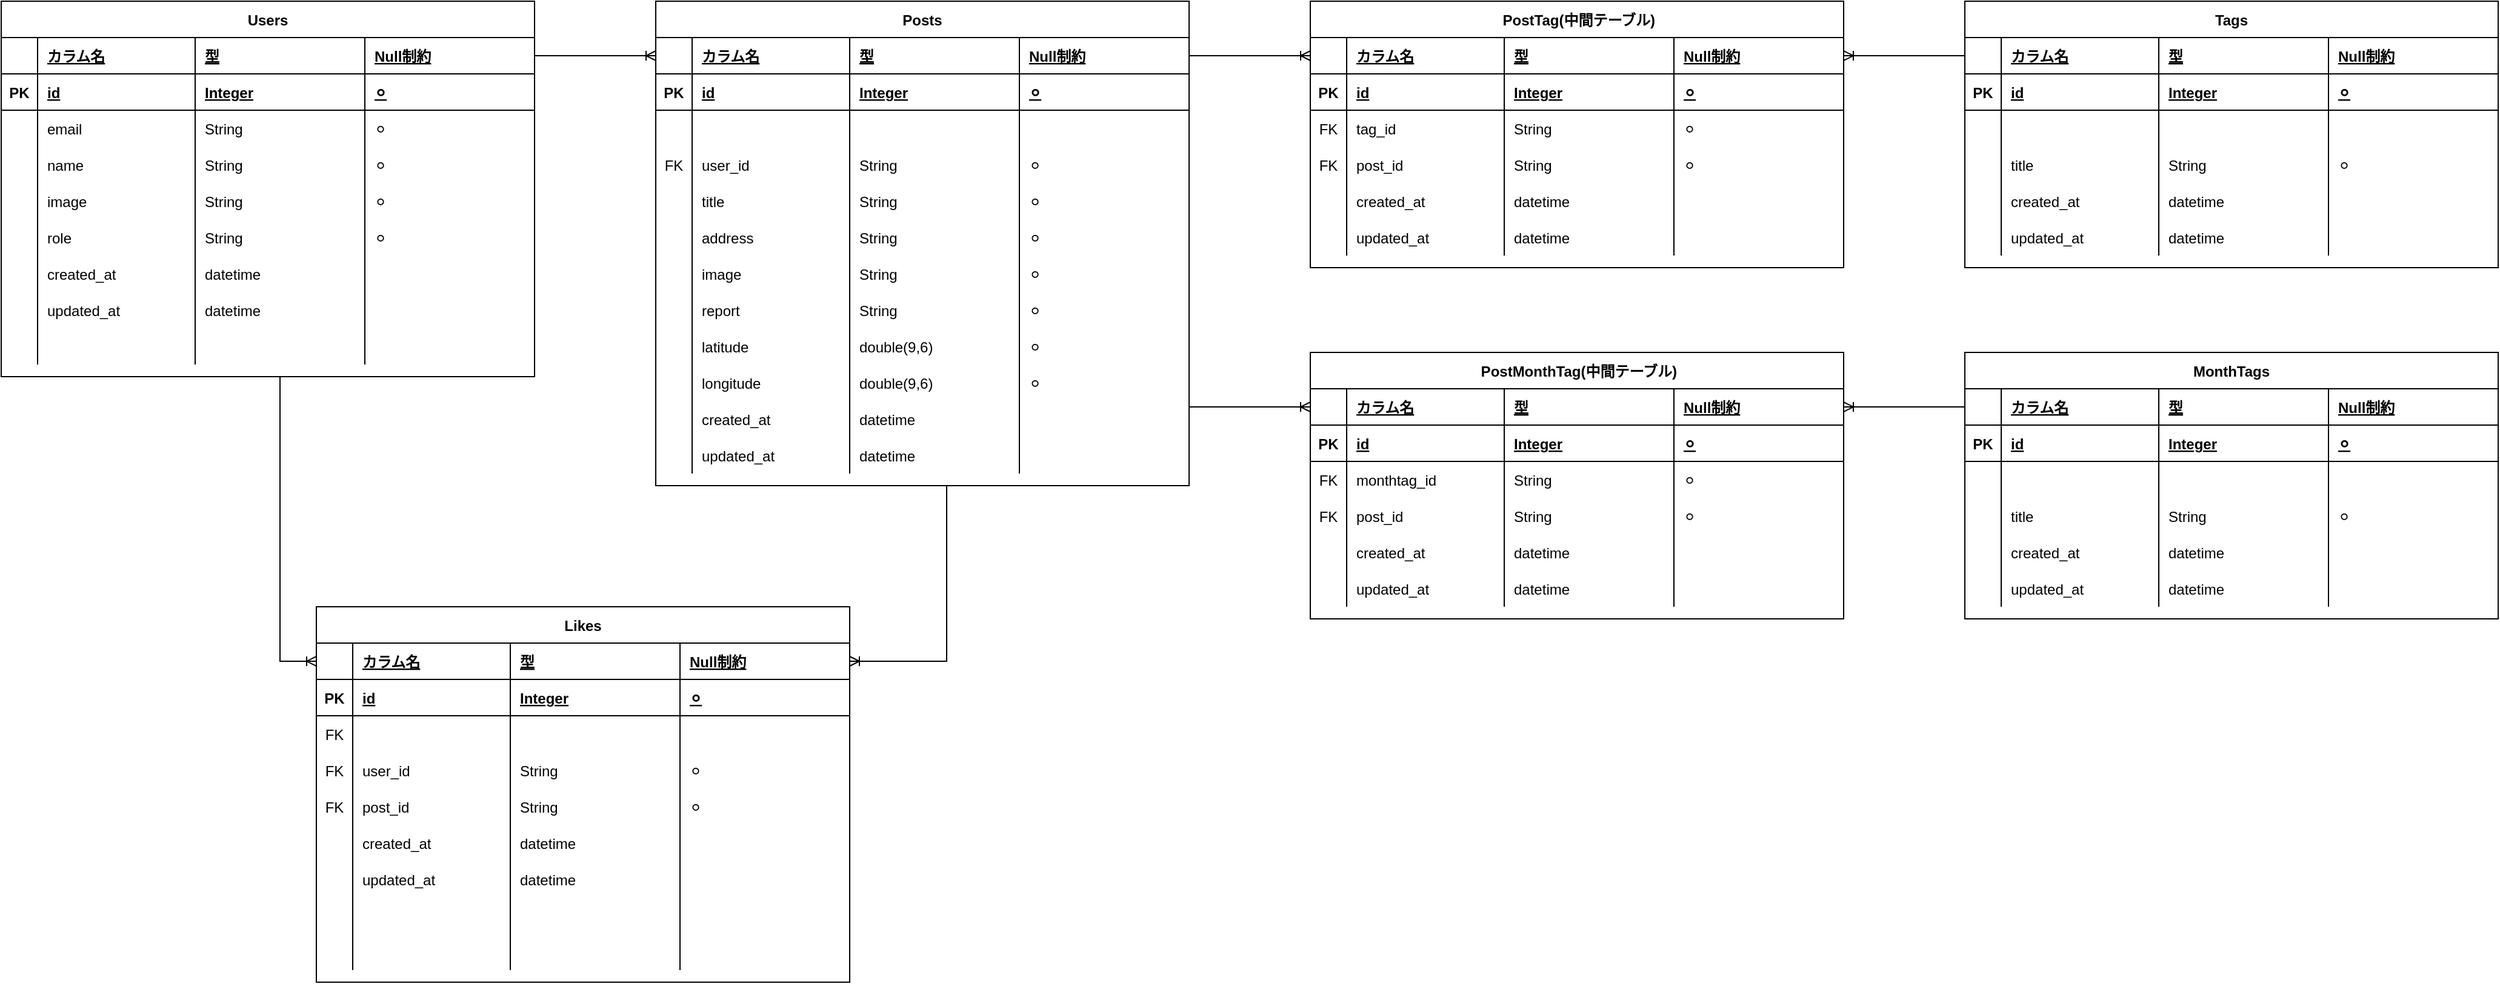 <mxfile>
    <diagram id="R2lEEEUBdFMjLlhIrx00" name="Page-1">
        <mxGraphModel dx="365" dy="426" grid="1" gridSize="10" guides="1" tooltips="1" connect="1" arrows="1" fold="1" page="1" pageScale="1" pageWidth="850" pageHeight="1100" math="0" shadow="0" extFonts="Permanent Marker^https://fonts.googleapis.com/css?family=Permanent+Marker">
            <root>
                <mxCell id="0"/>
                <mxCell id="1" parent="0"/>
                <mxCell id="C-vyLk0tnHw3VtMMgP7b-23" value="Users" style="shape=table;startSize=30;container=1;collapsible=1;childLayout=tableLayout;fixedRows=1;rowLines=0;fontStyle=1;align=center;resizeLast=1;" parent="1" vertex="1">
                    <mxGeometry x="20" y="120" width="440" height="310" as="geometry"/>
                </mxCell>
                <mxCell id="IrUgvsqcR3bQRpqHvawo-50" style="shape=partialRectangle;collapsible=0;dropTarget=0;pointerEvents=0;fillColor=none;points=[[0,0.5],[1,0.5]];portConstraint=eastwest;top=0;left=0;right=0;bottom=1;" parent="C-vyLk0tnHw3VtMMgP7b-23" vertex="1">
                    <mxGeometry y="30" width="440" height="30" as="geometry"/>
                </mxCell>
                <mxCell id="IrUgvsqcR3bQRpqHvawo-51" style="shape=partialRectangle;overflow=hidden;connectable=0;fillColor=none;top=0;left=0;bottom=0;right=0;fontStyle=1;" parent="IrUgvsqcR3bQRpqHvawo-50" vertex="1">
                    <mxGeometry width="30" height="30" as="geometry">
                        <mxRectangle width="30" height="30" as="alternateBounds"/>
                    </mxGeometry>
                </mxCell>
                <mxCell id="IrUgvsqcR3bQRpqHvawo-52" value="カラム名" style="shape=partialRectangle;overflow=hidden;connectable=0;fillColor=none;top=0;left=0;bottom=0;right=0;align=left;spacingLeft=6;fontStyle=5;" parent="IrUgvsqcR3bQRpqHvawo-50" vertex="1">
                    <mxGeometry x="30" width="130" height="30" as="geometry">
                        <mxRectangle width="130" height="30" as="alternateBounds"/>
                    </mxGeometry>
                </mxCell>
                <mxCell id="IrUgvsqcR3bQRpqHvawo-53" value="型" style="shape=partialRectangle;overflow=hidden;connectable=0;fillColor=none;top=0;left=0;bottom=0;right=0;align=left;spacingLeft=6;fontStyle=5;" parent="IrUgvsqcR3bQRpqHvawo-50" vertex="1">
                    <mxGeometry x="160" width="140" height="30" as="geometry">
                        <mxRectangle width="140" height="30" as="alternateBounds"/>
                    </mxGeometry>
                </mxCell>
                <mxCell id="IrUgvsqcR3bQRpqHvawo-54" value="Null制約" style="shape=partialRectangle;overflow=hidden;connectable=0;fillColor=none;top=0;left=0;bottom=0;right=0;align=left;spacingLeft=6;fontStyle=5;" parent="IrUgvsqcR3bQRpqHvawo-50" vertex="1">
                    <mxGeometry x="300" width="140" height="30" as="geometry">
                        <mxRectangle width="140" height="30" as="alternateBounds"/>
                    </mxGeometry>
                </mxCell>
                <mxCell id="C-vyLk0tnHw3VtMMgP7b-24" value="" style="shape=partialRectangle;collapsible=0;dropTarget=0;pointerEvents=0;fillColor=none;points=[[0,0.5],[1,0.5]];portConstraint=eastwest;top=0;left=0;right=0;bottom=1;" parent="C-vyLk0tnHw3VtMMgP7b-23" vertex="1">
                    <mxGeometry y="60" width="440" height="30" as="geometry"/>
                </mxCell>
                <mxCell id="C-vyLk0tnHw3VtMMgP7b-25" value="PK" style="shape=partialRectangle;overflow=hidden;connectable=0;fillColor=none;top=0;left=0;bottom=0;right=0;fontStyle=1;" parent="C-vyLk0tnHw3VtMMgP7b-24" vertex="1">
                    <mxGeometry width="30" height="30" as="geometry">
                        <mxRectangle width="30" height="30" as="alternateBounds"/>
                    </mxGeometry>
                </mxCell>
                <mxCell id="C-vyLk0tnHw3VtMMgP7b-26" value="id" style="shape=partialRectangle;overflow=hidden;connectable=0;fillColor=none;top=0;left=0;bottom=0;right=0;align=left;spacingLeft=6;fontStyle=5;" parent="C-vyLk0tnHw3VtMMgP7b-24" vertex="1">
                    <mxGeometry x="30" width="130" height="30" as="geometry">
                        <mxRectangle width="130" height="30" as="alternateBounds"/>
                    </mxGeometry>
                </mxCell>
                <mxCell id="IrUgvsqcR3bQRpqHvawo-13" value="" style="shape=partialRectangle;overflow=hidden;connectable=0;fillColor=none;top=0;left=0;bottom=0;right=0;align=left;spacingLeft=6;fontStyle=5;" parent="C-vyLk0tnHw3VtMMgP7b-24" vertex="1">
                    <mxGeometry x="160" width="140" height="30" as="geometry">
                        <mxRectangle width="140" height="30" as="alternateBounds"/>
                    </mxGeometry>
                </mxCell>
                <mxCell id="IrUgvsqcR3bQRpqHvawo-18" value="" style="shape=partialRectangle;overflow=hidden;connectable=0;fillColor=none;top=0;left=0;bottom=0;right=0;align=left;spacingLeft=6;fontStyle=5;" parent="C-vyLk0tnHw3VtMMgP7b-24" vertex="1">
                    <mxGeometry x="300" width="140" height="30" as="geometry">
                        <mxRectangle width="140" height="30" as="alternateBounds"/>
                    </mxGeometry>
                </mxCell>
                <mxCell id="C-vyLk0tnHw3VtMMgP7b-27" value="" style="shape=partialRectangle;collapsible=0;dropTarget=0;pointerEvents=0;fillColor=none;points=[[0,0.5],[1,0.5]];portConstraint=eastwest;top=0;left=0;right=0;bottom=0;" parent="C-vyLk0tnHw3VtMMgP7b-23" vertex="1">
                    <mxGeometry y="90" width="440" height="30" as="geometry"/>
                </mxCell>
                <mxCell id="C-vyLk0tnHw3VtMMgP7b-28" value="" style="shape=partialRectangle;overflow=hidden;connectable=0;fillColor=none;top=0;left=0;bottom=0;right=0;" parent="C-vyLk0tnHw3VtMMgP7b-27" vertex="1">
                    <mxGeometry width="30" height="30" as="geometry">
                        <mxRectangle width="30" height="30" as="alternateBounds"/>
                    </mxGeometry>
                </mxCell>
                <mxCell id="C-vyLk0tnHw3VtMMgP7b-29" value="email" style="shape=partialRectangle;overflow=hidden;connectable=0;fillColor=none;top=0;left=0;bottom=0;right=0;align=left;spacingLeft=6;" parent="C-vyLk0tnHw3VtMMgP7b-27" vertex="1">
                    <mxGeometry x="30" width="130" height="30" as="geometry">
                        <mxRectangle width="130" height="30" as="alternateBounds"/>
                    </mxGeometry>
                </mxCell>
                <mxCell id="IrUgvsqcR3bQRpqHvawo-14" value="String" style="shape=partialRectangle;overflow=hidden;connectable=0;fillColor=none;top=0;left=0;bottom=0;right=0;align=left;spacingLeft=6;" parent="C-vyLk0tnHw3VtMMgP7b-27" vertex="1">
                    <mxGeometry x="160" width="140" height="30" as="geometry">
                        <mxRectangle width="140" height="30" as="alternateBounds"/>
                    </mxGeometry>
                </mxCell>
                <mxCell id="IrUgvsqcR3bQRpqHvawo-19" value="⚪︎" style="shape=partialRectangle;overflow=hidden;connectable=0;fillColor=none;top=0;left=0;bottom=0;right=0;align=left;spacingLeft=6;" parent="C-vyLk0tnHw3VtMMgP7b-27" vertex="1">
                    <mxGeometry x="300" width="140" height="30" as="geometry">
                        <mxRectangle width="140" height="30" as="alternateBounds"/>
                    </mxGeometry>
                </mxCell>
                <mxCell id="IrUgvsqcR3bQRpqHvawo-4" style="shape=partialRectangle;collapsible=0;dropTarget=0;pointerEvents=0;fillColor=none;points=[[0,0.5],[1,0.5]];portConstraint=eastwest;top=0;left=0;right=0;bottom=0;" parent="C-vyLk0tnHw3VtMMgP7b-23" vertex="1">
                    <mxGeometry y="120" width="440" height="30" as="geometry"/>
                </mxCell>
                <mxCell id="IrUgvsqcR3bQRpqHvawo-5" style="shape=partialRectangle;overflow=hidden;connectable=0;fillColor=none;top=0;left=0;bottom=0;right=0;" parent="IrUgvsqcR3bQRpqHvawo-4" vertex="1">
                    <mxGeometry width="30" height="30" as="geometry">
                        <mxRectangle width="30" height="30" as="alternateBounds"/>
                    </mxGeometry>
                </mxCell>
                <mxCell id="IrUgvsqcR3bQRpqHvawo-6" value="name" style="shape=partialRectangle;overflow=hidden;connectable=0;fillColor=none;top=0;left=0;bottom=0;right=0;align=left;spacingLeft=6;" parent="IrUgvsqcR3bQRpqHvawo-4" vertex="1">
                    <mxGeometry x="30" width="130" height="30" as="geometry">
                        <mxRectangle width="130" height="30" as="alternateBounds"/>
                    </mxGeometry>
                </mxCell>
                <mxCell id="IrUgvsqcR3bQRpqHvawo-15" value="String" style="shape=partialRectangle;overflow=hidden;connectable=0;fillColor=none;top=0;left=0;bottom=0;right=0;align=left;spacingLeft=6;" parent="IrUgvsqcR3bQRpqHvawo-4" vertex="1">
                    <mxGeometry x="160" width="140" height="30" as="geometry">
                        <mxRectangle width="140" height="30" as="alternateBounds"/>
                    </mxGeometry>
                </mxCell>
                <mxCell id="IrUgvsqcR3bQRpqHvawo-20" value="⚪︎" style="shape=partialRectangle;overflow=hidden;connectable=0;fillColor=none;top=0;left=0;bottom=0;right=0;align=left;spacingLeft=6;" parent="IrUgvsqcR3bQRpqHvawo-4" vertex="1">
                    <mxGeometry x="300" width="140" height="30" as="geometry">
                        <mxRectangle width="140" height="30" as="alternateBounds"/>
                    </mxGeometry>
                </mxCell>
                <mxCell id="IrUgvsqcR3bQRpqHvawo-7" style="shape=partialRectangle;collapsible=0;dropTarget=0;pointerEvents=0;fillColor=none;points=[[0,0.5],[1,0.5]];portConstraint=eastwest;top=0;left=0;right=0;bottom=0;" parent="C-vyLk0tnHw3VtMMgP7b-23" vertex="1">
                    <mxGeometry y="150" width="440" height="30" as="geometry"/>
                </mxCell>
                <mxCell id="IrUgvsqcR3bQRpqHvawo-8" style="shape=partialRectangle;overflow=hidden;connectable=0;fillColor=none;top=0;left=0;bottom=0;right=0;" parent="IrUgvsqcR3bQRpqHvawo-7" vertex="1">
                    <mxGeometry width="30" height="30" as="geometry">
                        <mxRectangle width="30" height="30" as="alternateBounds"/>
                    </mxGeometry>
                </mxCell>
                <mxCell id="IrUgvsqcR3bQRpqHvawo-9" value="image" style="shape=partialRectangle;overflow=hidden;connectable=0;fillColor=none;top=0;left=0;bottom=0;right=0;align=left;spacingLeft=6;" parent="IrUgvsqcR3bQRpqHvawo-7" vertex="1">
                    <mxGeometry x="30" width="130" height="30" as="geometry">
                        <mxRectangle width="130" height="30" as="alternateBounds"/>
                    </mxGeometry>
                </mxCell>
                <mxCell id="IrUgvsqcR3bQRpqHvawo-16" value="String" style="shape=partialRectangle;overflow=hidden;connectable=0;fillColor=none;top=0;left=0;bottom=0;right=0;align=left;spacingLeft=6;" parent="IrUgvsqcR3bQRpqHvawo-7" vertex="1">
                    <mxGeometry x="160" width="140" height="30" as="geometry">
                        <mxRectangle width="140" height="30" as="alternateBounds"/>
                    </mxGeometry>
                </mxCell>
                <mxCell id="IrUgvsqcR3bQRpqHvawo-21" value="⚪︎" style="shape=partialRectangle;overflow=hidden;connectable=0;fillColor=none;top=0;left=0;bottom=0;right=0;align=left;spacingLeft=6;" parent="IrUgvsqcR3bQRpqHvawo-7" vertex="1">
                    <mxGeometry x="300" width="140" height="30" as="geometry">
                        <mxRectangle width="140" height="30" as="alternateBounds"/>
                    </mxGeometry>
                </mxCell>
                <mxCell id="IrUgvsqcR3bQRpqHvawo-10" style="shape=partialRectangle;collapsible=0;dropTarget=0;pointerEvents=0;fillColor=none;points=[[0,0.5],[1,0.5]];portConstraint=eastwest;top=0;left=0;right=0;bottom=0;" parent="C-vyLk0tnHw3VtMMgP7b-23" vertex="1">
                    <mxGeometry y="180" width="440" height="30" as="geometry"/>
                </mxCell>
                <mxCell id="IrUgvsqcR3bQRpqHvawo-11" style="shape=partialRectangle;overflow=hidden;connectable=0;fillColor=none;top=0;left=0;bottom=0;right=0;" parent="IrUgvsqcR3bQRpqHvawo-10" vertex="1">
                    <mxGeometry width="30" height="30" as="geometry">
                        <mxRectangle width="30" height="30" as="alternateBounds"/>
                    </mxGeometry>
                </mxCell>
                <mxCell id="IrUgvsqcR3bQRpqHvawo-12" value="role" style="shape=partialRectangle;overflow=hidden;connectable=0;fillColor=none;top=0;left=0;bottom=0;right=0;align=left;spacingLeft=6;" parent="IrUgvsqcR3bQRpqHvawo-10" vertex="1">
                    <mxGeometry x="30" width="130" height="30" as="geometry">
                        <mxRectangle width="130" height="30" as="alternateBounds"/>
                    </mxGeometry>
                </mxCell>
                <mxCell id="IrUgvsqcR3bQRpqHvawo-17" value="String" style="shape=partialRectangle;overflow=hidden;connectable=0;fillColor=none;top=0;left=0;bottom=0;right=0;align=left;spacingLeft=6;" parent="IrUgvsqcR3bQRpqHvawo-10" vertex="1">
                    <mxGeometry x="160" width="140" height="30" as="geometry">
                        <mxRectangle width="140" height="30" as="alternateBounds"/>
                    </mxGeometry>
                </mxCell>
                <mxCell id="IrUgvsqcR3bQRpqHvawo-22" value="⚪︎" style="shape=partialRectangle;overflow=hidden;connectable=0;fillColor=none;top=0;left=0;bottom=0;right=0;align=left;spacingLeft=6;" parent="IrUgvsqcR3bQRpqHvawo-10" vertex="1">
                    <mxGeometry x="300" width="140" height="30" as="geometry">
                        <mxRectangle width="140" height="30" as="alternateBounds"/>
                    </mxGeometry>
                </mxCell>
                <mxCell id="IrUgvsqcR3bQRpqHvawo-23" style="shape=partialRectangle;collapsible=0;dropTarget=0;pointerEvents=0;fillColor=none;points=[[0,0.5],[1,0.5]];portConstraint=eastwest;top=0;left=0;right=0;bottom=0;" parent="C-vyLk0tnHw3VtMMgP7b-23" vertex="1">
                    <mxGeometry y="210" width="440" height="30" as="geometry"/>
                </mxCell>
                <mxCell id="IrUgvsqcR3bQRpqHvawo-24" style="shape=partialRectangle;overflow=hidden;connectable=0;fillColor=none;top=0;left=0;bottom=0;right=0;" parent="IrUgvsqcR3bQRpqHvawo-23" vertex="1">
                    <mxGeometry width="30" height="30" as="geometry">
                        <mxRectangle width="30" height="30" as="alternateBounds"/>
                    </mxGeometry>
                </mxCell>
                <mxCell id="IrUgvsqcR3bQRpqHvawo-25" value="created_at" style="shape=partialRectangle;overflow=hidden;connectable=0;fillColor=none;top=0;left=0;bottom=0;right=0;align=left;spacingLeft=6;" parent="IrUgvsqcR3bQRpqHvawo-23" vertex="1">
                    <mxGeometry x="30" width="130" height="30" as="geometry">
                        <mxRectangle width="130" height="30" as="alternateBounds"/>
                    </mxGeometry>
                </mxCell>
                <mxCell id="IrUgvsqcR3bQRpqHvawo-26" value="datetime" style="shape=partialRectangle;overflow=hidden;connectable=0;fillColor=none;top=0;left=0;bottom=0;right=0;align=left;spacingLeft=6;" parent="IrUgvsqcR3bQRpqHvawo-23" vertex="1">
                    <mxGeometry x="160" width="140" height="30" as="geometry">
                        <mxRectangle width="140" height="30" as="alternateBounds"/>
                    </mxGeometry>
                </mxCell>
                <mxCell id="IrUgvsqcR3bQRpqHvawo-27" style="shape=partialRectangle;overflow=hidden;connectable=0;fillColor=none;top=0;left=0;bottom=0;right=0;align=left;spacingLeft=6;" parent="IrUgvsqcR3bQRpqHvawo-23" vertex="1">
                    <mxGeometry x="300" width="140" height="30" as="geometry">
                        <mxRectangle width="140" height="30" as="alternateBounds"/>
                    </mxGeometry>
                </mxCell>
                <mxCell id="IrUgvsqcR3bQRpqHvawo-28" style="shape=partialRectangle;collapsible=0;dropTarget=0;pointerEvents=0;fillColor=none;points=[[0,0.5],[1,0.5]];portConstraint=eastwest;top=0;left=0;right=0;bottom=0;" parent="C-vyLk0tnHw3VtMMgP7b-23" vertex="1">
                    <mxGeometry y="240" width="440" height="30" as="geometry"/>
                </mxCell>
                <mxCell id="IrUgvsqcR3bQRpqHvawo-29" style="shape=partialRectangle;overflow=hidden;connectable=0;fillColor=none;top=0;left=0;bottom=0;right=0;" parent="IrUgvsqcR3bQRpqHvawo-28" vertex="1">
                    <mxGeometry width="30" height="30" as="geometry">
                        <mxRectangle width="30" height="30" as="alternateBounds"/>
                    </mxGeometry>
                </mxCell>
                <mxCell id="IrUgvsqcR3bQRpqHvawo-30" value="updated_at" style="shape=partialRectangle;overflow=hidden;connectable=0;fillColor=none;top=0;left=0;bottom=0;right=0;align=left;spacingLeft=6;" parent="IrUgvsqcR3bQRpqHvawo-28" vertex="1">
                    <mxGeometry x="30" width="130" height="30" as="geometry">
                        <mxRectangle width="130" height="30" as="alternateBounds"/>
                    </mxGeometry>
                </mxCell>
                <mxCell id="IrUgvsqcR3bQRpqHvawo-31" value="datetime" style="shape=partialRectangle;overflow=hidden;connectable=0;fillColor=none;top=0;left=0;bottom=0;right=0;align=left;spacingLeft=6;" parent="IrUgvsqcR3bQRpqHvawo-28" vertex="1">
                    <mxGeometry x="160" width="140" height="30" as="geometry">
                        <mxRectangle width="140" height="30" as="alternateBounds"/>
                    </mxGeometry>
                </mxCell>
                <mxCell id="IrUgvsqcR3bQRpqHvawo-32" style="shape=partialRectangle;overflow=hidden;connectable=0;fillColor=none;top=0;left=0;bottom=0;right=0;align=left;spacingLeft=6;" parent="IrUgvsqcR3bQRpqHvawo-28" vertex="1">
                    <mxGeometry x="300" width="140" height="30" as="geometry">
                        <mxRectangle width="140" height="30" as="alternateBounds"/>
                    </mxGeometry>
                </mxCell>
                <mxCell id="IrUgvsqcR3bQRpqHvawo-33" style="shape=partialRectangle;collapsible=0;dropTarget=0;pointerEvents=0;fillColor=none;points=[[0,0.5],[1,0.5]];portConstraint=eastwest;top=0;left=0;right=0;bottom=0;" parent="C-vyLk0tnHw3VtMMgP7b-23" vertex="1">
                    <mxGeometry y="270" width="440" height="30" as="geometry"/>
                </mxCell>
                <mxCell id="IrUgvsqcR3bQRpqHvawo-34" style="shape=partialRectangle;overflow=hidden;connectable=0;fillColor=none;top=0;left=0;bottom=0;right=0;" parent="IrUgvsqcR3bQRpqHvawo-33" vertex="1">
                    <mxGeometry width="30" height="30" as="geometry">
                        <mxRectangle width="30" height="30" as="alternateBounds"/>
                    </mxGeometry>
                </mxCell>
                <mxCell id="IrUgvsqcR3bQRpqHvawo-35" style="shape=partialRectangle;overflow=hidden;connectable=0;fillColor=none;top=0;left=0;bottom=0;right=0;align=left;spacingLeft=6;" parent="IrUgvsqcR3bQRpqHvawo-33" vertex="1">
                    <mxGeometry x="30" width="130" height="30" as="geometry">
                        <mxRectangle width="130" height="30" as="alternateBounds"/>
                    </mxGeometry>
                </mxCell>
                <mxCell id="IrUgvsqcR3bQRpqHvawo-36" style="shape=partialRectangle;overflow=hidden;connectable=0;fillColor=none;top=0;left=0;bottom=0;right=0;align=left;spacingLeft=6;" parent="IrUgvsqcR3bQRpqHvawo-33" vertex="1">
                    <mxGeometry x="160" width="140" height="30" as="geometry">
                        <mxRectangle width="140" height="30" as="alternateBounds"/>
                    </mxGeometry>
                </mxCell>
                <mxCell id="IrUgvsqcR3bQRpqHvawo-37" style="shape=partialRectangle;overflow=hidden;connectable=0;fillColor=none;top=0;left=0;bottom=0;right=0;align=left;spacingLeft=6;" parent="IrUgvsqcR3bQRpqHvawo-33" vertex="1">
                    <mxGeometry x="300" width="140" height="30" as="geometry">
                        <mxRectangle width="140" height="30" as="alternateBounds"/>
                    </mxGeometry>
                </mxCell>
                <mxCell id="IrUgvsqcR3bQRpqHvawo-55" value="Posts" style="shape=table;startSize=30;container=1;collapsible=1;childLayout=tableLayout;fixedRows=1;rowLines=0;fontStyle=1;align=center;resizeLast=1;" parent="1" vertex="1">
                    <mxGeometry x="560" y="120" width="440" height="400" as="geometry"/>
                </mxCell>
                <mxCell id="IrUgvsqcR3bQRpqHvawo-56" style="shape=partialRectangle;collapsible=0;dropTarget=0;pointerEvents=0;fillColor=none;points=[[0,0.5],[1,0.5]];portConstraint=eastwest;top=0;left=0;right=0;bottom=1;" parent="IrUgvsqcR3bQRpqHvawo-55" vertex="1">
                    <mxGeometry y="30" width="440" height="30" as="geometry"/>
                </mxCell>
                <mxCell id="IrUgvsqcR3bQRpqHvawo-57" style="shape=partialRectangle;overflow=hidden;connectable=0;fillColor=none;top=0;left=0;bottom=0;right=0;fontStyle=1;" parent="IrUgvsqcR3bQRpqHvawo-56" vertex="1">
                    <mxGeometry width="30" height="30" as="geometry">
                        <mxRectangle width="30" height="30" as="alternateBounds"/>
                    </mxGeometry>
                </mxCell>
                <mxCell id="IrUgvsqcR3bQRpqHvawo-58" value="カラム名" style="shape=partialRectangle;overflow=hidden;connectable=0;fillColor=none;top=0;left=0;bottom=0;right=0;align=left;spacingLeft=6;fontStyle=5;" parent="IrUgvsqcR3bQRpqHvawo-56" vertex="1">
                    <mxGeometry x="30" width="130" height="30" as="geometry">
                        <mxRectangle width="130" height="30" as="alternateBounds"/>
                    </mxGeometry>
                </mxCell>
                <mxCell id="IrUgvsqcR3bQRpqHvawo-59" value="型" style="shape=partialRectangle;overflow=hidden;connectable=0;fillColor=none;top=0;left=0;bottom=0;right=0;align=left;spacingLeft=6;fontStyle=5;" parent="IrUgvsqcR3bQRpqHvawo-56" vertex="1">
                    <mxGeometry x="160" width="140" height="30" as="geometry">
                        <mxRectangle width="140" height="30" as="alternateBounds"/>
                    </mxGeometry>
                </mxCell>
                <mxCell id="IrUgvsqcR3bQRpqHvawo-60" value="Null制約" style="shape=partialRectangle;overflow=hidden;connectable=0;fillColor=none;top=0;left=0;bottom=0;right=0;align=left;spacingLeft=6;fontStyle=5;" parent="IrUgvsqcR3bQRpqHvawo-56" vertex="1">
                    <mxGeometry x="300" width="140" height="30" as="geometry">
                        <mxRectangle width="140" height="30" as="alternateBounds"/>
                    </mxGeometry>
                </mxCell>
                <mxCell id="IrUgvsqcR3bQRpqHvawo-61" value="" style="shape=partialRectangle;collapsible=0;dropTarget=0;pointerEvents=0;fillColor=none;points=[[0,0.5],[1,0.5]];portConstraint=eastwest;top=0;left=0;right=0;bottom=1;" parent="IrUgvsqcR3bQRpqHvawo-55" vertex="1">
                    <mxGeometry y="60" width="440" height="30" as="geometry"/>
                </mxCell>
                <mxCell id="IrUgvsqcR3bQRpqHvawo-62" value="PK" style="shape=partialRectangle;overflow=hidden;connectable=0;fillColor=none;top=0;left=0;bottom=0;right=0;fontStyle=1;" parent="IrUgvsqcR3bQRpqHvawo-61" vertex="1">
                    <mxGeometry width="30" height="30" as="geometry">
                        <mxRectangle width="30" height="30" as="alternateBounds"/>
                    </mxGeometry>
                </mxCell>
                <mxCell id="IrUgvsqcR3bQRpqHvawo-63" value="id" style="shape=partialRectangle;overflow=hidden;connectable=0;fillColor=none;top=0;left=0;bottom=0;right=0;align=left;spacingLeft=6;fontStyle=5;" parent="IrUgvsqcR3bQRpqHvawo-61" vertex="1">
                    <mxGeometry x="30" width="130" height="30" as="geometry">
                        <mxRectangle width="130" height="30" as="alternateBounds"/>
                    </mxGeometry>
                </mxCell>
                <mxCell id="IrUgvsqcR3bQRpqHvawo-64" value="Integer" style="shape=partialRectangle;overflow=hidden;connectable=0;fillColor=none;top=0;left=0;bottom=0;right=0;align=left;spacingLeft=6;fontStyle=5;" parent="IrUgvsqcR3bQRpqHvawo-61" vertex="1">
                    <mxGeometry x="160" width="140" height="30" as="geometry">
                        <mxRectangle width="140" height="30" as="alternateBounds"/>
                    </mxGeometry>
                </mxCell>
                <mxCell id="IrUgvsqcR3bQRpqHvawo-65" value="⚪︎" style="shape=partialRectangle;overflow=hidden;connectable=0;fillColor=none;top=0;left=0;bottom=0;right=0;align=left;spacingLeft=6;fontStyle=5;" parent="IrUgvsqcR3bQRpqHvawo-61" vertex="1">
                    <mxGeometry x="300" width="140" height="30" as="geometry">
                        <mxRectangle width="140" height="30" as="alternateBounds"/>
                    </mxGeometry>
                </mxCell>
                <mxCell id="IrUgvsqcR3bQRpqHvawo-66" value="" style="shape=partialRectangle;collapsible=0;dropTarget=0;pointerEvents=0;fillColor=none;points=[[0,0.5],[1,0.5]];portConstraint=eastwest;top=0;left=0;right=0;bottom=0;" parent="IrUgvsqcR3bQRpqHvawo-55" vertex="1">
                    <mxGeometry y="90" width="440" height="30" as="geometry"/>
                </mxCell>
                <mxCell id="IrUgvsqcR3bQRpqHvawo-67" value="" style="shape=partialRectangle;overflow=hidden;connectable=0;fillColor=none;top=0;left=0;bottom=0;right=0;" parent="IrUgvsqcR3bQRpqHvawo-66" vertex="1">
                    <mxGeometry width="30" height="30" as="geometry">
                        <mxRectangle width="30" height="30" as="alternateBounds"/>
                    </mxGeometry>
                </mxCell>
                <mxCell id="IrUgvsqcR3bQRpqHvawo-68" value="" style="shape=partialRectangle;overflow=hidden;connectable=0;fillColor=none;top=0;left=0;bottom=0;right=0;align=left;spacingLeft=6;" parent="IrUgvsqcR3bQRpqHvawo-66" vertex="1">
                    <mxGeometry x="30" width="130" height="30" as="geometry">
                        <mxRectangle width="130" height="30" as="alternateBounds"/>
                    </mxGeometry>
                </mxCell>
                <mxCell id="IrUgvsqcR3bQRpqHvawo-69" value="" style="shape=partialRectangle;overflow=hidden;connectable=0;fillColor=none;top=0;left=0;bottom=0;right=0;align=left;spacingLeft=6;" parent="IrUgvsqcR3bQRpqHvawo-66" vertex="1">
                    <mxGeometry x="160" width="140" height="30" as="geometry">
                        <mxRectangle width="140" height="30" as="alternateBounds"/>
                    </mxGeometry>
                </mxCell>
                <mxCell id="IrUgvsqcR3bQRpqHvawo-70" value="" style="shape=partialRectangle;overflow=hidden;connectable=0;fillColor=none;top=0;left=0;bottom=0;right=0;align=left;spacingLeft=6;" parent="IrUgvsqcR3bQRpqHvawo-66" vertex="1">
                    <mxGeometry x="300" width="140" height="30" as="geometry">
                        <mxRectangle width="140" height="30" as="alternateBounds"/>
                    </mxGeometry>
                </mxCell>
                <mxCell id="IrUgvsqcR3bQRpqHvawo-71" style="shape=partialRectangle;collapsible=0;dropTarget=0;pointerEvents=0;fillColor=none;points=[[0,0.5],[1,0.5]];portConstraint=eastwest;top=0;left=0;right=0;bottom=0;" parent="IrUgvsqcR3bQRpqHvawo-55" vertex="1">
                    <mxGeometry y="120" width="440" height="30" as="geometry"/>
                </mxCell>
                <mxCell id="IrUgvsqcR3bQRpqHvawo-72" value="FK" style="shape=partialRectangle;overflow=hidden;connectable=0;fillColor=none;top=0;left=0;bottom=0;right=0;" parent="IrUgvsqcR3bQRpqHvawo-71" vertex="1">
                    <mxGeometry width="30" height="30" as="geometry">
                        <mxRectangle width="30" height="30" as="alternateBounds"/>
                    </mxGeometry>
                </mxCell>
                <mxCell id="IrUgvsqcR3bQRpqHvawo-73" value="user_id" style="shape=partialRectangle;overflow=hidden;connectable=0;fillColor=none;top=0;left=0;bottom=0;right=0;align=left;spacingLeft=6;" parent="IrUgvsqcR3bQRpqHvawo-71" vertex="1">
                    <mxGeometry x="30" width="130" height="30" as="geometry">
                        <mxRectangle width="130" height="30" as="alternateBounds"/>
                    </mxGeometry>
                </mxCell>
                <mxCell id="IrUgvsqcR3bQRpqHvawo-74" value="String" style="shape=partialRectangle;overflow=hidden;connectable=0;fillColor=none;top=0;left=0;bottom=0;right=0;align=left;spacingLeft=6;" parent="IrUgvsqcR3bQRpqHvawo-71" vertex="1">
                    <mxGeometry x="160" width="140" height="30" as="geometry">
                        <mxRectangle width="140" height="30" as="alternateBounds"/>
                    </mxGeometry>
                </mxCell>
                <mxCell id="IrUgvsqcR3bQRpqHvawo-75" value="⚪︎" style="shape=partialRectangle;overflow=hidden;connectable=0;fillColor=none;top=0;left=0;bottom=0;right=0;align=left;spacingLeft=6;" parent="IrUgvsqcR3bQRpqHvawo-71" vertex="1">
                    <mxGeometry x="300" width="140" height="30" as="geometry">
                        <mxRectangle width="140" height="30" as="alternateBounds"/>
                    </mxGeometry>
                </mxCell>
                <mxCell id="IrUgvsqcR3bQRpqHvawo-76" style="shape=partialRectangle;collapsible=0;dropTarget=0;pointerEvents=0;fillColor=none;points=[[0,0.5],[1,0.5]];portConstraint=eastwest;top=0;left=0;right=0;bottom=0;" parent="IrUgvsqcR3bQRpqHvawo-55" vertex="1">
                    <mxGeometry y="150" width="440" height="30" as="geometry"/>
                </mxCell>
                <mxCell id="IrUgvsqcR3bQRpqHvawo-77" value="" style="shape=partialRectangle;overflow=hidden;connectable=0;fillColor=none;top=0;left=0;bottom=0;right=0;" parent="IrUgvsqcR3bQRpqHvawo-76" vertex="1">
                    <mxGeometry width="30" height="30" as="geometry">
                        <mxRectangle width="30" height="30" as="alternateBounds"/>
                    </mxGeometry>
                </mxCell>
                <mxCell id="IrUgvsqcR3bQRpqHvawo-78" value="title" style="shape=partialRectangle;overflow=hidden;connectable=0;fillColor=none;top=0;left=0;bottom=0;right=0;align=left;spacingLeft=6;" parent="IrUgvsqcR3bQRpqHvawo-76" vertex="1">
                    <mxGeometry x="30" width="130" height="30" as="geometry">
                        <mxRectangle width="130" height="30" as="alternateBounds"/>
                    </mxGeometry>
                </mxCell>
                <mxCell id="IrUgvsqcR3bQRpqHvawo-79" value="String" style="shape=partialRectangle;overflow=hidden;connectable=0;fillColor=none;top=0;left=0;bottom=0;right=0;align=left;spacingLeft=6;" parent="IrUgvsqcR3bQRpqHvawo-76" vertex="1">
                    <mxGeometry x="160" width="140" height="30" as="geometry">
                        <mxRectangle width="140" height="30" as="alternateBounds"/>
                    </mxGeometry>
                </mxCell>
                <mxCell id="IrUgvsqcR3bQRpqHvawo-80" value="⚪︎" style="shape=partialRectangle;overflow=hidden;connectable=0;fillColor=none;top=0;left=0;bottom=0;right=0;align=left;spacingLeft=6;" parent="IrUgvsqcR3bQRpqHvawo-76" vertex="1">
                    <mxGeometry x="300" width="140" height="30" as="geometry">
                        <mxRectangle width="140" height="30" as="alternateBounds"/>
                    </mxGeometry>
                </mxCell>
                <mxCell id="IrUgvsqcR3bQRpqHvawo-81" style="shape=partialRectangle;collapsible=0;dropTarget=0;pointerEvents=0;fillColor=none;points=[[0,0.5],[1,0.5]];portConstraint=eastwest;top=0;left=0;right=0;bottom=0;" parent="IrUgvsqcR3bQRpqHvawo-55" vertex="1">
                    <mxGeometry y="180" width="440" height="30" as="geometry"/>
                </mxCell>
                <mxCell id="IrUgvsqcR3bQRpqHvawo-82" style="shape=partialRectangle;overflow=hidden;connectable=0;fillColor=none;top=0;left=0;bottom=0;right=0;" parent="IrUgvsqcR3bQRpqHvawo-81" vertex="1">
                    <mxGeometry width="30" height="30" as="geometry">
                        <mxRectangle width="30" height="30" as="alternateBounds"/>
                    </mxGeometry>
                </mxCell>
                <mxCell id="IrUgvsqcR3bQRpqHvawo-83" value="address" style="shape=partialRectangle;overflow=hidden;connectable=0;fillColor=none;top=0;left=0;bottom=0;right=0;align=left;spacingLeft=6;" parent="IrUgvsqcR3bQRpqHvawo-81" vertex="1">
                    <mxGeometry x="30" width="130" height="30" as="geometry">
                        <mxRectangle width="130" height="30" as="alternateBounds"/>
                    </mxGeometry>
                </mxCell>
                <mxCell id="IrUgvsqcR3bQRpqHvawo-84" value="String" style="shape=partialRectangle;overflow=hidden;connectable=0;fillColor=none;top=0;left=0;bottom=0;right=0;align=left;spacingLeft=6;" parent="IrUgvsqcR3bQRpqHvawo-81" vertex="1">
                    <mxGeometry x="160" width="140" height="30" as="geometry">
                        <mxRectangle width="140" height="30" as="alternateBounds"/>
                    </mxGeometry>
                </mxCell>
                <mxCell id="IrUgvsqcR3bQRpqHvawo-85" value="⚪︎" style="shape=partialRectangle;overflow=hidden;connectable=0;fillColor=none;top=0;left=0;bottom=0;right=0;align=left;spacingLeft=6;" parent="IrUgvsqcR3bQRpqHvawo-81" vertex="1">
                    <mxGeometry x="300" width="140" height="30" as="geometry">
                        <mxRectangle width="140" height="30" as="alternateBounds"/>
                    </mxGeometry>
                </mxCell>
                <mxCell id="IrUgvsqcR3bQRpqHvawo-86" style="shape=partialRectangle;collapsible=0;dropTarget=0;pointerEvents=0;fillColor=none;points=[[0,0.5],[1,0.5]];portConstraint=eastwest;top=0;left=0;right=0;bottom=0;" parent="IrUgvsqcR3bQRpqHvawo-55" vertex="1">
                    <mxGeometry y="210" width="440" height="30" as="geometry"/>
                </mxCell>
                <mxCell id="IrUgvsqcR3bQRpqHvawo-87" style="shape=partialRectangle;overflow=hidden;connectable=0;fillColor=none;top=0;left=0;bottom=0;right=0;" parent="IrUgvsqcR3bQRpqHvawo-86" vertex="1">
                    <mxGeometry width="30" height="30" as="geometry">
                        <mxRectangle width="30" height="30" as="alternateBounds"/>
                    </mxGeometry>
                </mxCell>
                <mxCell id="IrUgvsqcR3bQRpqHvawo-88" value="image" style="shape=partialRectangle;overflow=hidden;connectable=0;fillColor=none;top=0;left=0;bottom=0;right=0;align=left;spacingLeft=6;" parent="IrUgvsqcR3bQRpqHvawo-86" vertex="1">
                    <mxGeometry x="30" width="130" height="30" as="geometry">
                        <mxRectangle width="130" height="30" as="alternateBounds"/>
                    </mxGeometry>
                </mxCell>
                <mxCell id="IrUgvsqcR3bQRpqHvawo-89" value="String" style="shape=partialRectangle;overflow=hidden;connectable=0;fillColor=none;top=0;left=0;bottom=0;right=0;align=left;spacingLeft=6;" parent="IrUgvsqcR3bQRpqHvawo-86" vertex="1">
                    <mxGeometry x="160" width="140" height="30" as="geometry">
                        <mxRectangle width="140" height="30" as="alternateBounds"/>
                    </mxGeometry>
                </mxCell>
                <mxCell id="IrUgvsqcR3bQRpqHvawo-90" value="⚪︎" style="shape=partialRectangle;overflow=hidden;connectable=0;fillColor=none;top=0;left=0;bottom=0;right=0;align=left;spacingLeft=6;" parent="IrUgvsqcR3bQRpqHvawo-86" vertex="1">
                    <mxGeometry x="300" width="140" height="30" as="geometry">
                        <mxRectangle width="140" height="30" as="alternateBounds"/>
                    </mxGeometry>
                </mxCell>
                <mxCell id="IrUgvsqcR3bQRpqHvawo-91" style="shape=partialRectangle;collapsible=0;dropTarget=0;pointerEvents=0;fillColor=none;points=[[0,0.5],[1,0.5]];portConstraint=eastwest;top=0;left=0;right=0;bottom=0;" parent="IrUgvsqcR3bQRpqHvawo-55" vertex="1">
                    <mxGeometry y="240" width="440" height="30" as="geometry"/>
                </mxCell>
                <mxCell id="IrUgvsqcR3bQRpqHvawo-92" style="shape=partialRectangle;overflow=hidden;connectable=0;fillColor=none;top=0;left=0;bottom=0;right=0;" parent="IrUgvsqcR3bQRpqHvawo-91" vertex="1">
                    <mxGeometry width="30" height="30" as="geometry">
                        <mxRectangle width="30" height="30" as="alternateBounds"/>
                    </mxGeometry>
                </mxCell>
                <mxCell id="IrUgvsqcR3bQRpqHvawo-93" value="report" style="shape=partialRectangle;overflow=hidden;connectable=0;fillColor=none;top=0;left=0;bottom=0;right=0;align=left;spacingLeft=6;" parent="IrUgvsqcR3bQRpqHvawo-91" vertex="1">
                    <mxGeometry x="30" width="130" height="30" as="geometry">
                        <mxRectangle width="130" height="30" as="alternateBounds"/>
                    </mxGeometry>
                </mxCell>
                <mxCell id="IrUgvsqcR3bQRpqHvawo-94" value="String" style="shape=partialRectangle;overflow=hidden;connectable=0;fillColor=none;top=0;left=0;bottom=0;right=0;align=left;spacingLeft=6;" parent="IrUgvsqcR3bQRpqHvawo-91" vertex="1">
                    <mxGeometry x="160" width="140" height="30" as="geometry">
                        <mxRectangle width="140" height="30" as="alternateBounds"/>
                    </mxGeometry>
                </mxCell>
                <mxCell id="IrUgvsqcR3bQRpqHvawo-95" value="⚪︎" style="shape=partialRectangle;overflow=hidden;connectable=0;fillColor=none;top=0;left=0;bottom=0;right=0;align=left;spacingLeft=6;" parent="IrUgvsqcR3bQRpqHvawo-91" vertex="1">
                    <mxGeometry x="300" width="140" height="30" as="geometry">
                        <mxRectangle width="140" height="30" as="alternateBounds"/>
                    </mxGeometry>
                </mxCell>
                <mxCell id="IrUgvsqcR3bQRpqHvawo-96" style="shape=partialRectangle;collapsible=0;dropTarget=0;pointerEvents=0;fillColor=none;points=[[0,0.5],[1,0.5]];portConstraint=eastwest;top=0;left=0;right=0;bottom=0;" parent="IrUgvsqcR3bQRpqHvawo-55" vertex="1">
                    <mxGeometry y="270" width="440" height="30" as="geometry"/>
                </mxCell>
                <mxCell id="IrUgvsqcR3bQRpqHvawo-97" style="shape=partialRectangle;overflow=hidden;connectable=0;fillColor=none;top=0;left=0;bottom=0;right=0;" parent="IrUgvsqcR3bQRpqHvawo-96" vertex="1">
                    <mxGeometry width="30" height="30" as="geometry">
                        <mxRectangle width="30" height="30" as="alternateBounds"/>
                    </mxGeometry>
                </mxCell>
                <mxCell id="IrUgvsqcR3bQRpqHvawo-98" value="latitude" style="shape=partialRectangle;overflow=hidden;connectable=0;fillColor=none;top=0;left=0;bottom=0;right=0;align=left;spacingLeft=6;" parent="IrUgvsqcR3bQRpqHvawo-96" vertex="1">
                    <mxGeometry x="30" width="130" height="30" as="geometry">
                        <mxRectangle width="130" height="30" as="alternateBounds"/>
                    </mxGeometry>
                </mxCell>
                <mxCell id="IrUgvsqcR3bQRpqHvawo-99" value="double(9,6)" style="shape=partialRectangle;overflow=hidden;connectable=0;fillColor=none;top=0;left=0;bottom=0;right=0;align=left;spacingLeft=6;" parent="IrUgvsqcR3bQRpqHvawo-96" vertex="1">
                    <mxGeometry x="160" width="140" height="30" as="geometry">
                        <mxRectangle width="140" height="30" as="alternateBounds"/>
                    </mxGeometry>
                </mxCell>
                <mxCell id="IrUgvsqcR3bQRpqHvawo-100" value="⚪︎" style="shape=partialRectangle;overflow=hidden;connectable=0;fillColor=none;top=0;left=0;bottom=0;right=0;align=left;spacingLeft=6;" parent="IrUgvsqcR3bQRpqHvawo-96" vertex="1">
                    <mxGeometry x="300" width="140" height="30" as="geometry">
                        <mxRectangle width="140" height="30" as="alternateBounds"/>
                    </mxGeometry>
                </mxCell>
                <mxCell id="IrUgvsqcR3bQRpqHvawo-101" style="shape=partialRectangle;collapsible=0;dropTarget=0;pointerEvents=0;fillColor=none;points=[[0,0.5],[1,0.5]];portConstraint=eastwest;top=0;left=0;right=0;bottom=0;" parent="IrUgvsqcR3bQRpqHvawo-55" vertex="1">
                    <mxGeometry y="300" width="440" height="30" as="geometry"/>
                </mxCell>
                <mxCell id="IrUgvsqcR3bQRpqHvawo-102" style="shape=partialRectangle;overflow=hidden;connectable=0;fillColor=none;top=0;left=0;bottom=0;right=0;" parent="IrUgvsqcR3bQRpqHvawo-101" vertex="1">
                    <mxGeometry width="30" height="30" as="geometry">
                        <mxRectangle width="30" height="30" as="alternateBounds"/>
                    </mxGeometry>
                </mxCell>
                <mxCell id="IrUgvsqcR3bQRpqHvawo-103" value="longitude" style="shape=partialRectangle;overflow=hidden;connectable=0;fillColor=none;top=0;left=0;bottom=0;right=0;align=left;spacingLeft=6;" parent="IrUgvsqcR3bQRpqHvawo-101" vertex="1">
                    <mxGeometry x="30" width="130" height="30" as="geometry">
                        <mxRectangle width="130" height="30" as="alternateBounds"/>
                    </mxGeometry>
                </mxCell>
                <mxCell id="IrUgvsqcR3bQRpqHvawo-104" value="double(9,6)" style="shape=partialRectangle;overflow=hidden;connectable=0;fillColor=none;top=0;left=0;bottom=0;right=0;align=left;spacingLeft=6;" parent="IrUgvsqcR3bQRpqHvawo-101" vertex="1">
                    <mxGeometry x="160" width="140" height="30" as="geometry">
                        <mxRectangle width="140" height="30" as="alternateBounds"/>
                    </mxGeometry>
                </mxCell>
                <mxCell id="IrUgvsqcR3bQRpqHvawo-105" value="⚪︎" style="shape=partialRectangle;overflow=hidden;connectable=0;fillColor=none;top=0;left=0;bottom=0;right=0;align=left;spacingLeft=6;" parent="IrUgvsqcR3bQRpqHvawo-101" vertex="1">
                    <mxGeometry x="300" width="140" height="30" as="geometry">
                        <mxRectangle width="140" height="30" as="alternateBounds"/>
                    </mxGeometry>
                </mxCell>
                <mxCell id="IrUgvsqcR3bQRpqHvawo-106" style="shape=partialRectangle;collapsible=0;dropTarget=0;pointerEvents=0;fillColor=none;points=[[0,0.5],[1,0.5]];portConstraint=eastwest;top=0;left=0;right=0;bottom=0;" parent="IrUgvsqcR3bQRpqHvawo-55" vertex="1">
                    <mxGeometry y="330" width="440" height="30" as="geometry"/>
                </mxCell>
                <mxCell id="IrUgvsqcR3bQRpqHvawo-107" style="shape=partialRectangle;overflow=hidden;connectable=0;fillColor=none;top=0;left=0;bottom=0;right=0;" parent="IrUgvsqcR3bQRpqHvawo-106" vertex="1">
                    <mxGeometry width="30" height="30" as="geometry">
                        <mxRectangle width="30" height="30" as="alternateBounds"/>
                    </mxGeometry>
                </mxCell>
                <mxCell id="IrUgvsqcR3bQRpqHvawo-108" value="created_at" style="shape=partialRectangle;overflow=hidden;connectable=0;fillColor=none;top=0;left=0;bottom=0;right=0;align=left;spacingLeft=6;" parent="IrUgvsqcR3bQRpqHvawo-106" vertex="1">
                    <mxGeometry x="30" width="130" height="30" as="geometry">
                        <mxRectangle width="130" height="30" as="alternateBounds"/>
                    </mxGeometry>
                </mxCell>
                <mxCell id="IrUgvsqcR3bQRpqHvawo-109" style="shape=partialRectangle;overflow=hidden;connectable=0;fillColor=none;top=0;left=0;bottom=0;right=0;align=left;spacingLeft=6;" parent="IrUgvsqcR3bQRpqHvawo-106" vertex="1">
                    <mxGeometry x="160" width="140" height="30" as="geometry">
                        <mxRectangle width="140" height="30" as="alternateBounds"/>
                    </mxGeometry>
                </mxCell>
                <mxCell id="IrUgvsqcR3bQRpqHvawo-110" style="shape=partialRectangle;overflow=hidden;connectable=0;fillColor=none;top=0;left=0;bottom=0;right=0;align=left;spacingLeft=6;" parent="IrUgvsqcR3bQRpqHvawo-106" vertex="1">
                    <mxGeometry x="300" width="140" height="30" as="geometry">
                        <mxRectangle width="140" height="30" as="alternateBounds"/>
                    </mxGeometry>
                </mxCell>
                <mxCell id="IrUgvsqcR3bQRpqHvawo-156" style="shape=partialRectangle;collapsible=0;dropTarget=0;pointerEvents=0;fillColor=none;points=[[0,0.5],[1,0.5]];portConstraint=eastwest;top=0;left=0;right=0;bottom=0;" parent="IrUgvsqcR3bQRpqHvawo-55" vertex="1">
                    <mxGeometry y="360" width="440" height="30" as="geometry"/>
                </mxCell>
                <mxCell id="IrUgvsqcR3bQRpqHvawo-157" style="shape=partialRectangle;overflow=hidden;connectable=0;fillColor=none;top=0;left=0;bottom=0;right=0;" parent="IrUgvsqcR3bQRpqHvawo-156" vertex="1">
                    <mxGeometry width="30" height="30" as="geometry">
                        <mxRectangle width="30" height="30" as="alternateBounds"/>
                    </mxGeometry>
                </mxCell>
                <mxCell id="IrUgvsqcR3bQRpqHvawo-158" value="updated_at" style="shape=partialRectangle;overflow=hidden;connectable=0;fillColor=none;top=0;left=0;bottom=0;right=0;align=left;spacingLeft=6;" parent="IrUgvsqcR3bQRpqHvawo-156" vertex="1">
                    <mxGeometry x="30" width="130" height="30" as="geometry">
                        <mxRectangle width="130" height="30" as="alternateBounds"/>
                    </mxGeometry>
                </mxCell>
                <mxCell id="IrUgvsqcR3bQRpqHvawo-159" style="shape=partialRectangle;overflow=hidden;connectable=0;fillColor=none;top=0;left=0;bottom=0;right=0;align=left;spacingLeft=6;" parent="IrUgvsqcR3bQRpqHvawo-156" vertex="1">
                    <mxGeometry x="160" width="140" height="30" as="geometry">
                        <mxRectangle width="140" height="30" as="alternateBounds"/>
                    </mxGeometry>
                </mxCell>
                <mxCell id="IrUgvsqcR3bQRpqHvawo-160" style="shape=partialRectangle;overflow=hidden;connectable=0;fillColor=none;top=0;left=0;bottom=0;right=0;align=left;spacingLeft=6;" parent="IrUgvsqcR3bQRpqHvawo-156" vertex="1">
                    <mxGeometry x="300" width="140" height="30" as="geometry">
                        <mxRectangle width="140" height="30" as="alternateBounds"/>
                    </mxGeometry>
                </mxCell>
                <mxCell id="IrUgvsqcR3bQRpqHvawo-161" value="datetime" style="shape=partialRectangle;overflow=hidden;connectable=0;fillColor=none;top=0;left=0;bottom=0;right=0;align=left;spacingLeft=6;" parent="1" vertex="1">
                    <mxGeometry x="720" y="450" width="140" height="30" as="geometry">
                        <mxRectangle width="140" height="30" as="alternateBounds"/>
                    </mxGeometry>
                </mxCell>
                <mxCell id="IrUgvsqcR3bQRpqHvawo-162" value="datetime" style="shape=partialRectangle;overflow=hidden;connectable=0;fillColor=none;top=0;left=0;bottom=0;right=0;align=left;spacingLeft=6;" parent="1" vertex="1">
                    <mxGeometry x="720" y="480" width="140" height="30" as="geometry">
                        <mxRectangle width="140" height="30" as="alternateBounds"/>
                    </mxGeometry>
                </mxCell>
                <mxCell id="IrUgvsqcR3bQRpqHvawo-163" value=" PostTag(中間テーブル)" style="shape=table;startSize=30;container=1;collapsible=1;childLayout=tableLayout;fixedRows=1;rowLines=0;fontStyle=1;align=center;resizeLast=1;" parent="1" vertex="1">
                    <mxGeometry x="1100" y="120" width="440" height="220" as="geometry"/>
                </mxCell>
                <mxCell id="IrUgvsqcR3bQRpqHvawo-164" style="shape=partialRectangle;collapsible=0;dropTarget=0;pointerEvents=0;fillColor=none;points=[[0,0.5],[1,0.5]];portConstraint=eastwest;top=0;left=0;right=0;bottom=1;" parent="IrUgvsqcR3bQRpqHvawo-163" vertex="1">
                    <mxGeometry y="30" width="440" height="30" as="geometry"/>
                </mxCell>
                <mxCell id="IrUgvsqcR3bQRpqHvawo-165" style="shape=partialRectangle;overflow=hidden;connectable=0;fillColor=none;top=0;left=0;bottom=0;right=0;fontStyle=1;" parent="IrUgvsqcR3bQRpqHvawo-164" vertex="1">
                    <mxGeometry width="30" height="30" as="geometry">
                        <mxRectangle width="30" height="30" as="alternateBounds"/>
                    </mxGeometry>
                </mxCell>
                <mxCell id="IrUgvsqcR3bQRpqHvawo-166" value="カラム名" style="shape=partialRectangle;overflow=hidden;connectable=0;fillColor=none;top=0;left=0;bottom=0;right=0;align=left;spacingLeft=6;fontStyle=5;" parent="IrUgvsqcR3bQRpqHvawo-164" vertex="1">
                    <mxGeometry x="30" width="130" height="30" as="geometry">
                        <mxRectangle width="130" height="30" as="alternateBounds"/>
                    </mxGeometry>
                </mxCell>
                <mxCell id="IrUgvsqcR3bQRpqHvawo-167" value="型" style="shape=partialRectangle;overflow=hidden;connectable=0;fillColor=none;top=0;left=0;bottom=0;right=0;align=left;spacingLeft=6;fontStyle=5;" parent="IrUgvsqcR3bQRpqHvawo-164" vertex="1">
                    <mxGeometry x="160" width="140" height="30" as="geometry">
                        <mxRectangle width="140" height="30" as="alternateBounds"/>
                    </mxGeometry>
                </mxCell>
                <mxCell id="IrUgvsqcR3bQRpqHvawo-168" value="Null制約" style="shape=partialRectangle;overflow=hidden;connectable=0;fillColor=none;top=0;left=0;bottom=0;right=0;align=left;spacingLeft=6;fontStyle=5;" parent="IrUgvsqcR3bQRpqHvawo-164" vertex="1">
                    <mxGeometry x="300" width="140" height="30" as="geometry">
                        <mxRectangle width="140" height="30" as="alternateBounds"/>
                    </mxGeometry>
                </mxCell>
                <mxCell id="IrUgvsqcR3bQRpqHvawo-169" value="" style="shape=partialRectangle;collapsible=0;dropTarget=0;pointerEvents=0;fillColor=none;points=[[0,0.5],[1,0.5]];portConstraint=eastwest;top=0;left=0;right=0;bottom=1;" parent="IrUgvsqcR3bQRpqHvawo-163" vertex="1">
                    <mxGeometry y="60" width="440" height="30" as="geometry"/>
                </mxCell>
                <mxCell id="IrUgvsqcR3bQRpqHvawo-170" value="PK" style="shape=partialRectangle;overflow=hidden;connectable=0;fillColor=none;top=0;left=0;bottom=0;right=0;fontStyle=1;" parent="IrUgvsqcR3bQRpqHvawo-169" vertex="1">
                    <mxGeometry width="30" height="30" as="geometry">
                        <mxRectangle width="30" height="30" as="alternateBounds"/>
                    </mxGeometry>
                </mxCell>
                <mxCell id="IrUgvsqcR3bQRpqHvawo-171" value="id" style="shape=partialRectangle;overflow=hidden;connectable=0;fillColor=none;top=0;left=0;bottom=0;right=0;align=left;spacingLeft=6;fontStyle=5;" parent="IrUgvsqcR3bQRpqHvawo-169" vertex="1">
                    <mxGeometry x="30" width="130" height="30" as="geometry">
                        <mxRectangle width="130" height="30" as="alternateBounds"/>
                    </mxGeometry>
                </mxCell>
                <mxCell id="IrUgvsqcR3bQRpqHvawo-172" value="Integer" style="shape=partialRectangle;overflow=hidden;connectable=0;fillColor=none;top=0;left=0;bottom=0;right=0;align=left;spacingLeft=6;fontStyle=5;" parent="IrUgvsqcR3bQRpqHvawo-169" vertex="1">
                    <mxGeometry x="160" width="140" height="30" as="geometry">
                        <mxRectangle width="140" height="30" as="alternateBounds"/>
                    </mxGeometry>
                </mxCell>
                <mxCell id="IrUgvsqcR3bQRpqHvawo-173" value="⚪︎" style="shape=partialRectangle;overflow=hidden;connectable=0;fillColor=none;top=0;left=0;bottom=0;right=0;align=left;spacingLeft=6;fontStyle=5;" parent="IrUgvsqcR3bQRpqHvawo-169" vertex="1">
                    <mxGeometry x="300" width="140" height="30" as="geometry">
                        <mxRectangle width="140" height="30" as="alternateBounds"/>
                    </mxGeometry>
                </mxCell>
                <mxCell id="IrUgvsqcR3bQRpqHvawo-174" value="" style="shape=partialRectangle;collapsible=0;dropTarget=0;pointerEvents=0;fillColor=none;points=[[0,0.5],[1,0.5]];portConstraint=eastwest;top=0;left=0;right=0;bottom=0;" parent="IrUgvsqcR3bQRpqHvawo-163" vertex="1">
                    <mxGeometry y="90" width="440" height="30" as="geometry"/>
                </mxCell>
                <mxCell id="IrUgvsqcR3bQRpqHvawo-175" value="FK" style="shape=partialRectangle;overflow=hidden;connectable=0;fillColor=none;top=0;left=0;bottom=0;right=0;" parent="IrUgvsqcR3bQRpqHvawo-174" vertex="1">
                    <mxGeometry width="30" height="30" as="geometry">
                        <mxRectangle width="30" height="30" as="alternateBounds"/>
                    </mxGeometry>
                </mxCell>
                <mxCell id="IrUgvsqcR3bQRpqHvawo-176" value="tag_id" style="shape=partialRectangle;overflow=hidden;connectable=0;fillColor=none;top=0;left=0;bottom=0;right=0;align=left;spacingLeft=6;" parent="IrUgvsqcR3bQRpqHvawo-174" vertex="1">
                    <mxGeometry x="30" width="130" height="30" as="geometry">
                        <mxRectangle width="130" height="30" as="alternateBounds"/>
                    </mxGeometry>
                </mxCell>
                <mxCell id="IrUgvsqcR3bQRpqHvawo-177" value="String" style="shape=partialRectangle;overflow=hidden;connectable=0;fillColor=none;top=0;left=0;bottom=0;right=0;align=left;spacingLeft=6;" parent="IrUgvsqcR3bQRpqHvawo-174" vertex="1">
                    <mxGeometry x="160" width="140" height="30" as="geometry">
                        <mxRectangle width="140" height="30" as="alternateBounds"/>
                    </mxGeometry>
                </mxCell>
                <mxCell id="IrUgvsqcR3bQRpqHvawo-178" value="⚪︎" style="shape=partialRectangle;overflow=hidden;connectable=0;fillColor=none;top=0;left=0;bottom=0;right=0;align=left;spacingLeft=6;" parent="IrUgvsqcR3bQRpqHvawo-174" vertex="1">
                    <mxGeometry x="300" width="140" height="30" as="geometry">
                        <mxRectangle width="140" height="30" as="alternateBounds"/>
                    </mxGeometry>
                </mxCell>
                <mxCell id="IrUgvsqcR3bQRpqHvawo-179" style="shape=partialRectangle;collapsible=0;dropTarget=0;pointerEvents=0;fillColor=none;points=[[0,0.5],[1,0.5]];portConstraint=eastwest;top=0;left=0;right=0;bottom=0;" parent="IrUgvsqcR3bQRpqHvawo-163" vertex="1">
                    <mxGeometry y="120" width="440" height="30" as="geometry"/>
                </mxCell>
                <mxCell id="IrUgvsqcR3bQRpqHvawo-180" value="FK" style="shape=partialRectangle;overflow=hidden;connectable=0;fillColor=none;top=0;left=0;bottom=0;right=0;" parent="IrUgvsqcR3bQRpqHvawo-179" vertex="1">
                    <mxGeometry width="30" height="30" as="geometry">
                        <mxRectangle width="30" height="30" as="alternateBounds"/>
                    </mxGeometry>
                </mxCell>
                <mxCell id="IrUgvsqcR3bQRpqHvawo-181" value="post_id" style="shape=partialRectangle;overflow=hidden;connectable=0;fillColor=none;top=0;left=0;bottom=0;right=0;align=left;spacingLeft=6;" parent="IrUgvsqcR3bQRpqHvawo-179" vertex="1">
                    <mxGeometry x="30" width="130" height="30" as="geometry">
                        <mxRectangle width="130" height="30" as="alternateBounds"/>
                    </mxGeometry>
                </mxCell>
                <mxCell id="IrUgvsqcR3bQRpqHvawo-182" value="String" style="shape=partialRectangle;overflow=hidden;connectable=0;fillColor=none;top=0;left=0;bottom=0;right=0;align=left;spacingLeft=6;" parent="IrUgvsqcR3bQRpqHvawo-179" vertex="1">
                    <mxGeometry x="160" width="140" height="30" as="geometry">
                        <mxRectangle width="140" height="30" as="alternateBounds"/>
                    </mxGeometry>
                </mxCell>
                <mxCell id="IrUgvsqcR3bQRpqHvawo-183" value="⚪︎" style="shape=partialRectangle;overflow=hidden;connectable=0;fillColor=none;top=0;left=0;bottom=0;right=0;align=left;spacingLeft=6;" parent="IrUgvsqcR3bQRpqHvawo-179" vertex="1">
                    <mxGeometry x="300" width="140" height="30" as="geometry">
                        <mxRectangle width="140" height="30" as="alternateBounds"/>
                    </mxGeometry>
                </mxCell>
                <mxCell id="IrUgvsqcR3bQRpqHvawo-184" style="shape=partialRectangle;collapsible=0;dropTarget=0;pointerEvents=0;fillColor=none;points=[[0,0.5],[1,0.5]];portConstraint=eastwest;top=0;left=0;right=0;bottom=0;" parent="IrUgvsqcR3bQRpqHvawo-163" vertex="1">
                    <mxGeometry y="150" width="440" height="30" as="geometry"/>
                </mxCell>
                <mxCell id="IrUgvsqcR3bQRpqHvawo-185" style="shape=partialRectangle;overflow=hidden;connectable=0;fillColor=none;top=0;left=0;bottom=0;right=0;" parent="IrUgvsqcR3bQRpqHvawo-184" vertex="1">
                    <mxGeometry width="30" height="30" as="geometry">
                        <mxRectangle width="30" height="30" as="alternateBounds"/>
                    </mxGeometry>
                </mxCell>
                <mxCell id="IrUgvsqcR3bQRpqHvawo-186" value="" style="shape=partialRectangle;overflow=hidden;connectable=0;fillColor=none;top=0;left=0;bottom=0;right=0;align=left;spacingLeft=6;" parent="IrUgvsqcR3bQRpqHvawo-184" vertex="1">
                    <mxGeometry x="30" width="130" height="30" as="geometry">
                        <mxRectangle width="130" height="30" as="alternateBounds"/>
                    </mxGeometry>
                </mxCell>
                <mxCell id="IrUgvsqcR3bQRpqHvawo-187" value="" style="shape=partialRectangle;overflow=hidden;connectable=0;fillColor=none;top=0;left=0;bottom=0;right=0;align=left;spacingLeft=6;" parent="IrUgvsqcR3bQRpqHvawo-184" vertex="1">
                    <mxGeometry x="160" width="140" height="30" as="geometry">
                        <mxRectangle width="140" height="30" as="alternateBounds"/>
                    </mxGeometry>
                </mxCell>
                <mxCell id="IrUgvsqcR3bQRpqHvawo-188" value="" style="shape=partialRectangle;overflow=hidden;connectable=0;fillColor=none;top=0;left=0;bottom=0;right=0;align=left;spacingLeft=6;" parent="IrUgvsqcR3bQRpqHvawo-184" vertex="1">
                    <mxGeometry x="300" width="140" height="30" as="geometry">
                        <mxRectangle width="140" height="30" as="alternateBounds"/>
                    </mxGeometry>
                </mxCell>
                <mxCell id="IrUgvsqcR3bQRpqHvawo-189" style="shape=partialRectangle;collapsible=0;dropTarget=0;pointerEvents=0;fillColor=none;points=[[0,0.5],[1,0.5]];portConstraint=eastwest;top=0;left=0;right=0;bottom=0;" parent="IrUgvsqcR3bQRpqHvawo-163" vertex="1">
                    <mxGeometry y="180" width="440" height="30" as="geometry"/>
                </mxCell>
                <mxCell id="IrUgvsqcR3bQRpqHvawo-190" style="shape=partialRectangle;overflow=hidden;connectable=0;fillColor=none;top=0;left=0;bottom=0;right=0;" parent="IrUgvsqcR3bQRpqHvawo-189" vertex="1">
                    <mxGeometry width="30" height="30" as="geometry">
                        <mxRectangle width="30" height="30" as="alternateBounds"/>
                    </mxGeometry>
                </mxCell>
                <mxCell id="IrUgvsqcR3bQRpqHvawo-191" value="" style="shape=partialRectangle;overflow=hidden;connectable=0;fillColor=none;top=0;left=0;bottom=0;right=0;align=left;spacingLeft=6;" parent="IrUgvsqcR3bQRpqHvawo-189" vertex="1">
                    <mxGeometry x="30" width="130" height="30" as="geometry">
                        <mxRectangle width="130" height="30" as="alternateBounds"/>
                    </mxGeometry>
                </mxCell>
                <mxCell id="IrUgvsqcR3bQRpqHvawo-192" value="" style="shape=partialRectangle;overflow=hidden;connectable=0;fillColor=none;top=0;left=0;bottom=0;right=0;align=left;spacingLeft=6;" parent="IrUgvsqcR3bQRpqHvawo-189" vertex="1">
                    <mxGeometry x="160" width="140" height="30" as="geometry">
                        <mxRectangle width="140" height="30" as="alternateBounds"/>
                    </mxGeometry>
                </mxCell>
                <mxCell id="IrUgvsqcR3bQRpqHvawo-193" value="" style="shape=partialRectangle;overflow=hidden;connectable=0;fillColor=none;top=0;left=0;bottom=0;right=0;align=left;spacingLeft=6;" parent="IrUgvsqcR3bQRpqHvawo-189" vertex="1">
                    <mxGeometry x="300" width="140" height="30" as="geometry">
                        <mxRectangle width="140" height="30" as="alternateBounds"/>
                    </mxGeometry>
                </mxCell>
                <mxCell id="IrUgvsqcR3bQRpqHvawo-210" value="created_at" style="shape=partialRectangle;overflow=hidden;connectable=0;fillColor=none;top=0;left=0;bottom=0;right=0;align=left;spacingLeft=6;" parent="1" vertex="1">
                    <mxGeometry x="1130" y="270" width="130" height="30" as="geometry">
                        <mxRectangle width="130" height="30" as="alternateBounds"/>
                    </mxGeometry>
                </mxCell>
                <mxCell id="IrUgvsqcR3bQRpqHvawo-211" value="datetime" style="shape=partialRectangle;overflow=hidden;connectable=0;fillColor=none;top=0;left=0;bottom=0;right=0;align=left;spacingLeft=6;" parent="1" vertex="1">
                    <mxGeometry x="1260" y="270" width="140" height="30" as="geometry">
                        <mxRectangle width="140" height="30" as="alternateBounds"/>
                    </mxGeometry>
                </mxCell>
                <mxCell id="IrUgvsqcR3bQRpqHvawo-212" value="updated_at" style="shape=partialRectangle;overflow=hidden;connectable=0;fillColor=none;top=0;left=0;bottom=0;right=0;align=left;spacingLeft=6;" parent="1" vertex="1">
                    <mxGeometry x="1130" y="300" width="130" height="30" as="geometry">
                        <mxRectangle width="130" height="30" as="alternateBounds"/>
                    </mxGeometry>
                </mxCell>
                <mxCell id="IrUgvsqcR3bQRpqHvawo-213" value="datetime" style="shape=partialRectangle;overflow=hidden;connectable=0;fillColor=none;top=0;left=0;bottom=0;right=0;align=left;spacingLeft=6;" parent="1" vertex="1">
                    <mxGeometry x="1260" y="300" width="140" height="30" as="geometry">
                        <mxRectangle width="140" height="30" as="alternateBounds"/>
                    </mxGeometry>
                </mxCell>
                <mxCell id="IrUgvsqcR3bQRpqHvawo-214" value="Tags" style="shape=table;startSize=30;container=1;collapsible=1;childLayout=tableLayout;fixedRows=1;rowLines=0;fontStyle=1;align=center;resizeLast=1;" parent="1" vertex="1">
                    <mxGeometry x="1640" y="120" width="440" height="220" as="geometry"/>
                </mxCell>
                <mxCell id="IrUgvsqcR3bQRpqHvawo-215" style="shape=partialRectangle;collapsible=0;dropTarget=0;pointerEvents=0;fillColor=none;points=[[0,0.5],[1,0.5]];portConstraint=eastwest;top=0;left=0;right=0;bottom=1;" parent="IrUgvsqcR3bQRpqHvawo-214" vertex="1">
                    <mxGeometry y="30" width="440" height="30" as="geometry"/>
                </mxCell>
                <mxCell id="IrUgvsqcR3bQRpqHvawo-216" style="shape=partialRectangle;overflow=hidden;connectable=0;fillColor=none;top=0;left=0;bottom=0;right=0;fontStyle=1;" parent="IrUgvsqcR3bQRpqHvawo-215" vertex="1">
                    <mxGeometry width="30" height="30" as="geometry">
                        <mxRectangle width="30" height="30" as="alternateBounds"/>
                    </mxGeometry>
                </mxCell>
                <mxCell id="IrUgvsqcR3bQRpqHvawo-217" value="カラム名" style="shape=partialRectangle;overflow=hidden;connectable=0;fillColor=none;top=0;left=0;bottom=0;right=0;align=left;spacingLeft=6;fontStyle=5;" parent="IrUgvsqcR3bQRpqHvawo-215" vertex="1">
                    <mxGeometry x="30" width="130" height="30" as="geometry">
                        <mxRectangle width="130" height="30" as="alternateBounds"/>
                    </mxGeometry>
                </mxCell>
                <mxCell id="IrUgvsqcR3bQRpqHvawo-218" value="型" style="shape=partialRectangle;overflow=hidden;connectable=0;fillColor=none;top=0;left=0;bottom=0;right=0;align=left;spacingLeft=6;fontStyle=5;" parent="IrUgvsqcR3bQRpqHvawo-215" vertex="1">
                    <mxGeometry x="160" width="140" height="30" as="geometry">
                        <mxRectangle width="140" height="30" as="alternateBounds"/>
                    </mxGeometry>
                </mxCell>
                <mxCell id="IrUgvsqcR3bQRpqHvawo-219" value="Null制約" style="shape=partialRectangle;overflow=hidden;connectable=0;fillColor=none;top=0;left=0;bottom=0;right=0;align=left;spacingLeft=6;fontStyle=5;" parent="IrUgvsqcR3bQRpqHvawo-215" vertex="1">
                    <mxGeometry x="300" width="140" height="30" as="geometry">
                        <mxRectangle width="140" height="30" as="alternateBounds"/>
                    </mxGeometry>
                </mxCell>
                <mxCell id="IrUgvsqcR3bQRpqHvawo-220" value="" style="shape=partialRectangle;collapsible=0;dropTarget=0;pointerEvents=0;fillColor=none;points=[[0,0.5],[1,0.5]];portConstraint=eastwest;top=0;left=0;right=0;bottom=1;" parent="IrUgvsqcR3bQRpqHvawo-214" vertex="1">
                    <mxGeometry y="60" width="440" height="30" as="geometry"/>
                </mxCell>
                <mxCell id="IrUgvsqcR3bQRpqHvawo-221" value="PK" style="shape=partialRectangle;overflow=hidden;connectable=0;fillColor=none;top=0;left=0;bottom=0;right=0;fontStyle=1;" parent="IrUgvsqcR3bQRpqHvawo-220" vertex="1">
                    <mxGeometry width="30" height="30" as="geometry">
                        <mxRectangle width="30" height="30" as="alternateBounds"/>
                    </mxGeometry>
                </mxCell>
                <mxCell id="IrUgvsqcR3bQRpqHvawo-222" value="id" style="shape=partialRectangle;overflow=hidden;connectable=0;fillColor=none;top=0;left=0;bottom=0;right=0;align=left;spacingLeft=6;fontStyle=5;" parent="IrUgvsqcR3bQRpqHvawo-220" vertex="1">
                    <mxGeometry x="30" width="130" height="30" as="geometry">
                        <mxRectangle width="130" height="30" as="alternateBounds"/>
                    </mxGeometry>
                </mxCell>
                <mxCell id="IrUgvsqcR3bQRpqHvawo-223" value="Integer" style="shape=partialRectangle;overflow=hidden;connectable=0;fillColor=none;top=0;left=0;bottom=0;right=0;align=left;spacingLeft=6;fontStyle=5;" parent="IrUgvsqcR3bQRpqHvawo-220" vertex="1">
                    <mxGeometry x="160" width="140" height="30" as="geometry">
                        <mxRectangle width="140" height="30" as="alternateBounds"/>
                    </mxGeometry>
                </mxCell>
                <mxCell id="IrUgvsqcR3bQRpqHvawo-224" value="⚪︎" style="shape=partialRectangle;overflow=hidden;connectable=0;fillColor=none;top=0;left=0;bottom=0;right=0;align=left;spacingLeft=6;fontStyle=5;" parent="IrUgvsqcR3bQRpqHvawo-220" vertex="1">
                    <mxGeometry x="300" width="140" height="30" as="geometry">
                        <mxRectangle width="140" height="30" as="alternateBounds"/>
                    </mxGeometry>
                </mxCell>
                <mxCell id="IrUgvsqcR3bQRpqHvawo-225" value="" style="shape=partialRectangle;collapsible=0;dropTarget=0;pointerEvents=0;fillColor=none;points=[[0,0.5],[1,0.5]];portConstraint=eastwest;top=0;left=0;right=0;bottom=0;" parent="IrUgvsqcR3bQRpqHvawo-214" vertex="1">
                    <mxGeometry y="90" width="440" height="30" as="geometry"/>
                </mxCell>
                <mxCell id="IrUgvsqcR3bQRpqHvawo-226" value="" style="shape=partialRectangle;overflow=hidden;connectable=0;fillColor=none;top=0;left=0;bottom=0;right=0;" parent="IrUgvsqcR3bQRpqHvawo-225" vertex="1">
                    <mxGeometry width="30" height="30" as="geometry">
                        <mxRectangle width="30" height="30" as="alternateBounds"/>
                    </mxGeometry>
                </mxCell>
                <mxCell id="IrUgvsqcR3bQRpqHvawo-227" value="" style="shape=partialRectangle;overflow=hidden;connectable=0;fillColor=none;top=0;left=0;bottom=0;right=0;align=left;spacingLeft=6;" parent="IrUgvsqcR3bQRpqHvawo-225" vertex="1">
                    <mxGeometry x="30" width="130" height="30" as="geometry">
                        <mxRectangle width="130" height="30" as="alternateBounds"/>
                    </mxGeometry>
                </mxCell>
                <mxCell id="IrUgvsqcR3bQRpqHvawo-228" value="" style="shape=partialRectangle;overflow=hidden;connectable=0;fillColor=none;top=0;left=0;bottom=0;right=0;align=left;spacingLeft=6;" parent="IrUgvsqcR3bQRpqHvawo-225" vertex="1">
                    <mxGeometry x="160" width="140" height="30" as="geometry">
                        <mxRectangle width="140" height="30" as="alternateBounds"/>
                    </mxGeometry>
                </mxCell>
                <mxCell id="IrUgvsqcR3bQRpqHvawo-229" value="" style="shape=partialRectangle;overflow=hidden;connectable=0;fillColor=none;top=0;left=0;bottom=0;right=0;align=left;spacingLeft=6;" parent="IrUgvsqcR3bQRpqHvawo-225" vertex="1">
                    <mxGeometry x="300" width="140" height="30" as="geometry">
                        <mxRectangle width="140" height="30" as="alternateBounds"/>
                    </mxGeometry>
                </mxCell>
                <mxCell id="IrUgvsqcR3bQRpqHvawo-230" style="shape=partialRectangle;collapsible=0;dropTarget=0;pointerEvents=0;fillColor=none;points=[[0,0.5],[1,0.5]];portConstraint=eastwest;top=0;left=0;right=0;bottom=0;" parent="IrUgvsqcR3bQRpqHvawo-214" vertex="1">
                    <mxGeometry y="120" width="440" height="30" as="geometry"/>
                </mxCell>
                <mxCell id="IrUgvsqcR3bQRpqHvawo-231" value="" style="shape=partialRectangle;overflow=hidden;connectable=0;fillColor=none;top=0;left=0;bottom=0;right=0;" parent="IrUgvsqcR3bQRpqHvawo-230" vertex="1">
                    <mxGeometry width="30" height="30" as="geometry">
                        <mxRectangle width="30" height="30" as="alternateBounds"/>
                    </mxGeometry>
                </mxCell>
                <mxCell id="IrUgvsqcR3bQRpqHvawo-232" value="title" style="shape=partialRectangle;overflow=hidden;connectable=0;fillColor=none;top=0;left=0;bottom=0;right=0;align=left;spacingLeft=6;" parent="IrUgvsqcR3bQRpqHvawo-230" vertex="1">
                    <mxGeometry x="30" width="130" height="30" as="geometry">
                        <mxRectangle width="130" height="30" as="alternateBounds"/>
                    </mxGeometry>
                </mxCell>
                <mxCell id="IrUgvsqcR3bQRpqHvawo-233" value="String" style="shape=partialRectangle;overflow=hidden;connectable=0;fillColor=none;top=0;left=0;bottom=0;right=0;align=left;spacingLeft=6;" parent="IrUgvsqcR3bQRpqHvawo-230" vertex="1">
                    <mxGeometry x="160" width="140" height="30" as="geometry">
                        <mxRectangle width="140" height="30" as="alternateBounds"/>
                    </mxGeometry>
                </mxCell>
                <mxCell id="IrUgvsqcR3bQRpqHvawo-234" value="⚪︎" style="shape=partialRectangle;overflow=hidden;connectable=0;fillColor=none;top=0;left=0;bottom=0;right=0;align=left;spacingLeft=6;" parent="IrUgvsqcR3bQRpqHvawo-230" vertex="1">
                    <mxGeometry x="300" width="140" height="30" as="geometry">
                        <mxRectangle width="140" height="30" as="alternateBounds"/>
                    </mxGeometry>
                </mxCell>
                <mxCell id="IrUgvsqcR3bQRpqHvawo-235" style="shape=partialRectangle;collapsible=0;dropTarget=0;pointerEvents=0;fillColor=none;points=[[0,0.5],[1,0.5]];portConstraint=eastwest;top=0;left=0;right=0;bottom=0;" parent="IrUgvsqcR3bQRpqHvawo-214" vertex="1">
                    <mxGeometry y="150" width="440" height="30" as="geometry"/>
                </mxCell>
                <mxCell id="IrUgvsqcR3bQRpqHvawo-236" style="shape=partialRectangle;overflow=hidden;connectable=0;fillColor=none;top=0;left=0;bottom=0;right=0;" parent="IrUgvsqcR3bQRpqHvawo-235" vertex="1">
                    <mxGeometry width="30" height="30" as="geometry">
                        <mxRectangle width="30" height="30" as="alternateBounds"/>
                    </mxGeometry>
                </mxCell>
                <mxCell id="IrUgvsqcR3bQRpqHvawo-237" value="created_at" style="shape=partialRectangle;overflow=hidden;connectable=0;fillColor=none;top=0;left=0;bottom=0;right=0;align=left;spacingLeft=6;" parent="IrUgvsqcR3bQRpqHvawo-235" vertex="1">
                    <mxGeometry x="30" width="130" height="30" as="geometry">
                        <mxRectangle width="130" height="30" as="alternateBounds"/>
                    </mxGeometry>
                </mxCell>
                <mxCell id="IrUgvsqcR3bQRpqHvawo-238" value="datetime" style="shape=partialRectangle;overflow=hidden;connectable=0;fillColor=none;top=0;left=0;bottom=0;right=0;align=left;spacingLeft=6;" parent="IrUgvsqcR3bQRpqHvawo-235" vertex="1">
                    <mxGeometry x="160" width="140" height="30" as="geometry">
                        <mxRectangle width="140" height="30" as="alternateBounds"/>
                    </mxGeometry>
                </mxCell>
                <mxCell id="IrUgvsqcR3bQRpqHvawo-239" value="" style="shape=partialRectangle;overflow=hidden;connectable=0;fillColor=none;top=0;left=0;bottom=0;right=0;align=left;spacingLeft=6;" parent="IrUgvsqcR3bQRpqHvawo-235" vertex="1">
                    <mxGeometry x="300" width="140" height="30" as="geometry">
                        <mxRectangle width="140" height="30" as="alternateBounds"/>
                    </mxGeometry>
                </mxCell>
                <mxCell id="IrUgvsqcR3bQRpqHvawo-240" style="shape=partialRectangle;collapsible=0;dropTarget=0;pointerEvents=0;fillColor=none;points=[[0,0.5],[1,0.5]];portConstraint=eastwest;top=0;left=0;right=0;bottom=0;" parent="IrUgvsqcR3bQRpqHvawo-214" vertex="1">
                    <mxGeometry y="180" width="440" height="30" as="geometry"/>
                </mxCell>
                <mxCell id="IrUgvsqcR3bQRpqHvawo-241" style="shape=partialRectangle;overflow=hidden;connectable=0;fillColor=none;top=0;left=0;bottom=0;right=0;" parent="IrUgvsqcR3bQRpqHvawo-240" vertex="1">
                    <mxGeometry width="30" height="30" as="geometry">
                        <mxRectangle width="30" height="30" as="alternateBounds"/>
                    </mxGeometry>
                </mxCell>
                <mxCell id="IrUgvsqcR3bQRpqHvawo-242" value="updated_at" style="shape=partialRectangle;overflow=hidden;connectable=0;fillColor=none;top=0;left=0;bottom=0;right=0;align=left;spacingLeft=6;" parent="IrUgvsqcR3bQRpqHvawo-240" vertex="1">
                    <mxGeometry x="30" width="130" height="30" as="geometry">
                        <mxRectangle width="130" height="30" as="alternateBounds"/>
                    </mxGeometry>
                </mxCell>
                <mxCell id="IrUgvsqcR3bQRpqHvawo-243" value="datetime" style="shape=partialRectangle;overflow=hidden;connectable=0;fillColor=none;top=0;left=0;bottom=0;right=0;align=left;spacingLeft=6;" parent="IrUgvsqcR3bQRpqHvawo-240" vertex="1">
                    <mxGeometry x="160" width="140" height="30" as="geometry">
                        <mxRectangle width="140" height="30" as="alternateBounds"/>
                    </mxGeometry>
                </mxCell>
                <mxCell id="IrUgvsqcR3bQRpqHvawo-244" value="" style="shape=partialRectangle;overflow=hidden;connectable=0;fillColor=none;top=0;left=0;bottom=0;right=0;align=left;spacingLeft=6;" parent="IrUgvsqcR3bQRpqHvawo-240" vertex="1">
                    <mxGeometry x="300" width="140" height="30" as="geometry">
                        <mxRectangle width="140" height="30" as="alternateBounds"/>
                    </mxGeometry>
                </mxCell>
                <mxCell id="IrUgvsqcR3bQRpqHvawo-247" value="" style="edgeStyle=entityRelationEdgeStyle;fontSize=12;html=1;endArrow=ERoneToMany;rounded=0;entryX=0;entryY=0.5;entryDx=0;entryDy=0;exitX=1;exitY=0.5;exitDx=0;exitDy=0;" parent="1" source="IrUgvsqcR3bQRpqHvawo-56" target="IrUgvsqcR3bQRpqHvawo-164" edge="1">
                    <mxGeometry width="100" height="100" relative="1" as="geometry">
                        <mxPoint x="990" y="280" as="sourcePoint"/>
                        <mxPoint x="1090" y="180" as="targetPoint"/>
                    </mxGeometry>
                </mxCell>
                <mxCell id="IrUgvsqcR3bQRpqHvawo-250" value="" style="edgeStyle=entityRelationEdgeStyle;fontSize=12;html=1;endArrow=ERoneToMany;rounded=0;exitX=1;exitY=0.5;exitDx=0;exitDy=0;" parent="1" source="IrUgvsqcR3bQRpqHvawo-50" target="IrUgvsqcR3bQRpqHvawo-56" edge="1">
                    <mxGeometry width="100" height="100" relative="1" as="geometry">
                        <mxPoint x="460" y="250" as="sourcePoint"/>
                        <mxPoint x="560" y="250" as="targetPoint"/>
                    </mxGeometry>
                </mxCell>
                <mxCell id="IrUgvsqcR3bQRpqHvawo-253" value="" style="edgeStyle=entityRelationEdgeStyle;fontSize=12;html=1;endArrow=ERoneToMany;rounded=0;exitX=0;exitY=0.5;exitDx=0;exitDy=0;" parent="1" source="IrUgvsqcR3bQRpqHvawo-215" target="IrUgvsqcR3bQRpqHvawo-164" edge="1">
                    <mxGeometry width="100" height="100" relative="1" as="geometry">
                        <mxPoint x="1440" y="400" as="sourcePoint"/>
                        <mxPoint x="1540" y="400" as="targetPoint"/>
                    </mxGeometry>
                </mxCell>
                <mxCell id="IrUgvsqcR3bQRpqHvawo-254" value="Likes" style="shape=table;startSize=30;container=1;collapsible=1;childLayout=tableLayout;fixedRows=1;rowLines=0;fontStyle=1;align=center;resizeLast=1;" parent="1" vertex="1">
                    <mxGeometry x="280" y="620" width="440" height="310" as="geometry"/>
                </mxCell>
                <mxCell id="IrUgvsqcR3bQRpqHvawo-255" style="shape=partialRectangle;collapsible=0;dropTarget=0;pointerEvents=0;fillColor=none;points=[[0,0.5],[1,0.5]];portConstraint=eastwest;top=0;left=0;right=0;bottom=1;" parent="IrUgvsqcR3bQRpqHvawo-254" vertex="1">
                    <mxGeometry y="30" width="440" height="30" as="geometry"/>
                </mxCell>
                <mxCell id="IrUgvsqcR3bQRpqHvawo-256" style="shape=partialRectangle;overflow=hidden;connectable=0;fillColor=none;top=0;left=0;bottom=0;right=0;fontStyle=1;" parent="IrUgvsqcR3bQRpqHvawo-255" vertex="1">
                    <mxGeometry width="30" height="30" as="geometry">
                        <mxRectangle width="30" height="30" as="alternateBounds"/>
                    </mxGeometry>
                </mxCell>
                <mxCell id="IrUgvsqcR3bQRpqHvawo-257" value="カラム名" style="shape=partialRectangle;overflow=hidden;connectable=0;fillColor=none;top=0;left=0;bottom=0;right=0;align=left;spacingLeft=6;fontStyle=5;" parent="IrUgvsqcR3bQRpqHvawo-255" vertex="1">
                    <mxGeometry x="30" width="130" height="30" as="geometry">
                        <mxRectangle width="130" height="30" as="alternateBounds"/>
                    </mxGeometry>
                </mxCell>
                <mxCell id="IrUgvsqcR3bQRpqHvawo-258" value="型" style="shape=partialRectangle;overflow=hidden;connectable=0;fillColor=none;top=0;left=0;bottom=0;right=0;align=left;spacingLeft=6;fontStyle=5;" parent="IrUgvsqcR3bQRpqHvawo-255" vertex="1">
                    <mxGeometry x="160" width="140" height="30" as="geometry">
                        <mxRectangle width="140" height="30" as="alternateBounds"/>
                    </mxGeometry>
                </mxCell>
                <mxCell id="IrUgvsqcR3bQRpqHvawo-259" value="Null制約" style="shape=partialRectangle;overflow=hidden;connectable=0;fillColor=none;top=0;left=0;bottom=0;right=0;align=left;spacingLeft=6;fontStyle=5;" parent="IrUgvsqcR3bQRpqHvawo-255" vertex="1">
                    <mxGeometry x="300" width="140" height="30" as="geometry">
                        <mxRectangle width="140" height="30" as="alternateBounds"/>
                    </mxGeometry>
                </mxCell>
                <mxCell id="IrUgvsqcR3bQRpqHvawo-260" value="" style="shape=partialRectangle;collapsible=0;dropTarget=0;pointerEvents=0;fillColor=none;points=[[0,0.5],[1,0.5]];portConstraint=eastwest;top=0;left=0;right=0;bottom=1;" parent="IrUgvsqcR3bQRpqHvawo-254" vertex="1">
                    <mxGeometry y="60" width="440" height="30" as="geometry"/>
                </mxCell>
                <mxCell id="IrUgvsqcR3bQRpqHvawo-261" value="PK" style="shape=partialRectangle;overflow=hidden;connectable=0;fillColor=none;top=0;left=0;bottom=0;right=0;fontStyle=1;" parent="IrUgvsqcR3bQRpqHvawo-260" vertex="1">
                    <mxGeometry width="30" height="30" as="geometry">
                        <mxRectangle width="30" height="30" as="alternateBounds"/>
                    </mxGeometry>
                </mxCell>
                <mxCell id="IrUgvsqcR3bQRpqHvawo-262" value="id" style="shape=partialRectangle;overflow=hidden;connectable=0;fillColor=none;top=0;left=0;bottom=0;right=0;align=left;spacingLeft=6;fontStyle=5;" parent="IrUgvsqcR3bQRpqHvawo-260" vertex="1">
                    <mxGeometry x="30" width="130" height="30" as="geometry">
                        <mxRectangle width="130" height="30" as="alternateBounds"/>
                    </mxGeometry>
                </mxCell>
                <mxCell id="IrUgvsqcR3bQRpqHvawo-263" value="Integer" style="shape=partialRectangle;overflow=hidden;connectable=0;fillColor=none;top=0;left=0;bottom=0;right=0;align=left;spacingLeft=6;fontStyle=5;" parent="IrUgvsqcR3bQRpqHvawo-260" vertex="1">
                    <mxGeometry x="160" width="140" height="30" as="geometry">
                        <mxRectangle width="140" height="30" as="alternateBounds"/>
                    </mxGeometry>
                </mxCell>
                <mxCell id="IrUgvsqcR3bQRpqHvawo-264" value="⚪︎" style="shape=partialRectangle;overflow=hidden;connectable=0;fillColor=none;top=0;left=0;bottom=0;right=0;align=left;spacingLeft=6;fontStyle=5;" parent="IrUgvsqcR3bQRpqHvawo-260" vertex="1">
                    <mxGeometry x="300" width="140" height="30" as="geometry">
                        <mxRectangle width="140" height="30" as="alternateBounds"/>
                    </mxGeometry>
                </mxCell>
                <mxCell id="IrUgvsqcR3bQRpqHvawo-265" value="" style="shape=partialRectangle;collapsible=0;dropTarget=0;pointerEvents=0;fillColor=none;points=[[0,0.5],[1,0.5]];portConstraint=eastwest;top=0;left=0;right=0;bottom=0;" parent="IrUgvsqcR3bQRpqHvawo-254" vertex="1">
                    <mxGeometry y="90" width="440" height="30" as="geometry"/>
                </mxCell>
                <mxCell id="IrUgvsqcR3bQRpqHvawo-266" value="FK" style="shape=partialRectangle;overflow=hidden;connectable=0;fillColor=none;top=0;left=0;bottom=0;right=0;" parent="IrUgvsqcR3bQRpqHvawo-265" vertex="1">
                    <mxGeometry width="30" height="30" as="geometry">
                        <mxRectangle width="30" height="30" as="alternateBounds"/>
                    </mxGeometry>
                </mxCell>
                <mxCell id="IrUgvsqcR3bQRpqHvawo-267" value="" style="shape=partialRectangle;overflow=hidden;connectable=0;fillColor=none;top=0;left=0;bottom=0;right=0;align=left;spacingLeft=6;" parent="IrUgvsqcR3bQRpqHvawo-265" vertex="1">
                    <mxGeometry x="30" width="130" height="30" as="geometry">
                        <mxRectangle width="130" height="30" as="alternateBounds"/>
                    </mxGeometry>
                </mxCell>
                <mxCell id="IrUgvsqcR3bQRpqHvawo-268" value="" style="shape=partialRectangle;overflow=hidden;connectable=0;fillColor=none;top=0;left=0;bottom=0;right=0;align=left;spacingLeft=6;" parent="IrUgvsqcR3bQRpqHvawo-265" vertex="1">
                    <mxGeometry x="160" width="140" height="30" as="geometry">
                        <mxRectangle width="140" height="30" as="alternateBounds"/>
                    </mxGeometry>
                </mxCell>
                <mxCell id="IrUgvsqcR3bQRpqHvawo-269" value="" style="shape=partialRectangle;overflow=hidden;connectable=0;fillColor=none;top=0;left=0;bottom=0;right=0;align=left;spacingLeft=6;" parent="IrUgvsqcR3bQRpqHvawo-265" vertex="1">
                    <mxGeometry x="300" width="140" height="30" as="geometry">
                        <mxRectangle width="140" height="30" as="alternateBounds"/>
                    </mxGeometry>
                </mxCell>
                <mxCell id="IrUgvsqcR3bQRpqHvawo-270" style="shape=partialRectangle;collapsible=0;dropTarget=0;pointerEvents=0;fillColor=none;points=[[0,0.5],[1,0.5]];portConstraint=eastwest;top=0;left=0;right=0;bottom=0;" parent="IrUgvsqcR3bQRpqHvawo-254" vertex="1">
                    <mxGeometry y="120" width="440" height="30" as="geometry"/>
                </mxCell>
                <mxCell id="IrUgvsqcR3bQRpqHvawo-271" value="FK" style="shape=partialRectangle;overflow=hidden;connectable=0;fillColor=none;top=0;left=0;bottom=0;right=0;" parent="IrUgvsqcR3bQRpqHvawo-270" vertex="1">
                    <mxGeometry width="30" height="30" as="geometry">
                        <mxRectangle width="30" height="30" as="alternateBounds"/>
                    </mxGeometry>
                </mxCell>
                <mxCell id="IrUgvsqcR3bQRpqHvawo-272" value="user_id" style="shape=partialRectangle;overflow=hidden;connectable=0;fillColor=none;top=0;left=0;bottom=0;right=0;align=left;spacingLeft=6;" parent="IrUgvsqcR3bQRpqHvawo-270" vertex="1">
                    <mxGeometry x="30" width="130" height="30" as="geometry">
                        <mxRectangle width="130" height="30" as="alternateBounds"/>
                    </mxGeometry>
                </mxCell>
                <mxCell id="IrUgvsqcR3bQRpqHvawo-273" value="String" style="shape=partialRectangle;overflow=hidden;connectable=0;fillColor=none;top=0;left=0;bottom=0;right=0;align=left;spacingLeft=6;" parent="IrUgvsqcR3bQRpqHvawo-270" vertex="1">
                    <mxGeometry x="160" width="140" height="30" as="geometry">
                        <mxRectangle width="140" height="30" as="alternateBounds"/>
                    </mxGeometry>
                </mxCell>
                <mxCell id="IrUgvsqcR3bQRpqHvawo-274" value="⚪︎" style="shape=partialRectangle;overflow=hidden;connectable=0;fillColor=none;top=0;left=0;bottom=0;right=0;align=left;spacingLeft=6;" parent="IrUgvsqcR3bQRpqHvawo-270" vertex="1">
                    <mxGeometry x="300" width="140" height="30" as="geometry">
                        <mxRectangle width="140" height="30" as="alternateBounds"/>
                    </mxGeometry>
                </mxCell>
                <mxCell id="IrUgvsqcR3bQRpqHvawo-275" style="shape=partialRectangle;collapsible=0;dropTarget=0;pointerEvents=0;fillColor=none;points=[[0,0.5],[1,0.5]];portConstraint=eastwest;top=0;left=0;right=0;bottom=0;" parent="IrUgvsqcR3bQRpqHvawo-254" vertex="1">
                    <mxGeometry y="150" width="440" height="30" as="geometry"/>
                </mxCell>
                <mxCell id="IrUgvsqcR3bQRpqHvawo-276" value="FK" style="shape=partialRectangle;overflow=hidden;connectable=0;fillColor=none;top=0;left=0;bottom=0;right=0;" parent="IrUgvsqcR3bQRpqHvawo-275" vertex="1">
                    <mxGeometry width="30" height="30" as="geometry">
                        <mxRectangle width="30" height="30" as="alternateBounds"/>
                    </mxGeometry>
                </mxCell>
                <mxCell id="IrUgvsqcR3bQRpqHvawo-277" value="post_id" style="shape=partialRectangle;overflow=hidden;connectable=0;fillColor=none;top=0;left=0;bottom=0;right=0;align=left;spacingLeft=6;" parent="IrUgvsqcR3bQRpqHvawo-275" vertex="1">
                    <mxGeometry x="30" width="130" height="30" as="geometry">
                        <mxRectangle width="130" height="30" as="alternateBounds"/>
                    </mxGeometry>
                </mxCell>
                <mxCell id="IrUgvsqcR3bQRpqHvawo-278" value="String" style="shape=partialRectangle;overflow=hidden;connectable=0;fillColor=none;top=0;left=0;bottom=0;right=0;align=left;spacingLeft=6;" parent="IrUgvsqcR3bQRpqHvawo-275" vertex="1">
                    <mxGeometry x="160" width="140" height="30" as="geometry">
                        <mxRectangle width="140" height="30" as="alternateBounds"/>
                    </mxGeometry>
                </mxCell>
                <mxCell id="IrUgvsqcR3bQRpqHvawo-279" value="⚪︎" style="shape=partialRectangle;overflow=hidden;connectable=0;fillColor=none;top=0;left=0;bottom=0;right=0;align=left;spacingLeft=6;" parent="IrUgvsqcR3bQRpqHvawo-275" vertex="1">
                    <mxGeometry x="300" width="140" height="30" as="geometry">
                        <mxRectangle width="140" height="30" as="alternateBounds"/>
                    </mxGeometry>
                </mxCell>
                <mxCell id="IrUgvsqcR3bQRpqHvawo-280" style="shape=partialRectangle;collapsible=0;dropTarget=0;pointerEvents=0;fillColor=none;points=[[0,0.5],[1,0.5]];portConstraint=eastwest;top=0;left=0;right=0;bottom=0;" parent="IrUgvsqcR3bQRpqHvawo-254" vertex="1">
                    <mxGeometry y="180" width="440" height="30" as="geometry"/>
                </mxCell>
                <mxCell id="IrUgvsqcR3bQRpqHvawo-281" style="shape=partialRectangle;overflow=hidden;connectable=0;fillColor=none;top=0;left=0;bottom=0;right=0;" parent="IrUgvsqcR3bQRpqHvawo-280" vertex="1">
                    <mxGeometry width="30" height="30" as="geometry">
                        <mxRectangle width="30" height="30" as="alternateBounds"/>
                    </mxGeometry>
                </mxCell>
                <mxCell id="IrUgvsqcR3bQRpqHvawo-282" value="created_at" style="shape=partialRectangle;overflow=hidden;connectable=0;fillColor=none;top=0;left=0;bottom=0;right=0;align=left;spacingLeft=6;" parent="IrUgvsqcR3bQRpqHvawo-280" vertex="1">
                    <mxGeometry x="30" width="130" height="30" as="geometry">
                        <mxRectangle width="130" height="30" as="alternateBounds"/>
                    </mxGeometry>
                </mxCell>
                <mxCell id="IrUgvsqcR3bQRpqHvawo-283" value="datetime" style="shape=partialRectangle;overflow=hidden;connectable=0;fillColor=none;top=0;left=0;bottom=0;right=0;align=left;spacingLeft=6;" parent="IrUgvsqcR3bQRpqHvawo-280" vertex="1">
                    <mxGeometry x="160" width="140" height="30" as="geometry">
                        <mxRectangle width="140" height="30" as="alternateBounds"/>
                    </mxGeometry>
                </mxCell>
                <mxCell id="IrUgvsqcR3bQRpqHvawo-284" value="" style="shape=partialRectangle;overflow=hidden;connectable=0;fillColor=none;top=0;left=0;bottom=0;right=0;align=left;spacingLeft=6;" parent="IrUgvsqcR3bQRpqHvawo-280" vertex="1">
                    <mxGeometry x="300" width="140" height="30" as="geometry">
                        <mxRectangle width="140" height="30" as="alternateBounds"/>
                    </mxGeometry>
                </mxCell>
                <mxCell id="IrUgvsqcR3bQRpqHvawo-285" style="shape=partialRectangle;collapsible=0;dropTarget=0;pointerEvents=0;fillColor=none;points=[[0,0.5],[1,0.5]];portConstraint=eastwest;top=0;left=0;right=0;bottom=0;" parent="IrUgvsqcR3bQRpqHvawo-254" vertex="1">
                    <mxGeometry y="210" width="440" height="30" as="geometry"/>
                </mxCell>
                <mxCell id="IrUgvsqcR3bQRpqHvawo-286" style="shape=partialRectangle;overflow=hidden;connectable=0;fillColor=none;top=0;left=0;bottom=0;right=0;" parent="IrUgvsqcR3bQRpqHvawo-285" vertex="1">
                    <mxGeometry width="30" height="30" as="geometry">
                        <mxRectangle width="30" height="30" as="alternateBounds"/>
                    </mxGeometry>
                </mxCell>
                <mxCell id="IrUgvsqcR3bQRpqHvawo-287" value="updated_at" style="shape=partialRectangle;overflow=hidden;connectable=0;fillColor=none;top=0;left=0;bottom=0;right=0;align=left;spacingLeft=6;" parent="IrUgvsqcR3bQRpqHvawo-285" vertex="1">
                    <mxGeometry x="30" width="130" height="30" as="geometry">
                        <mxRectangle width="130" height="30" as="alternateBounds"/>
                    </mxGeometry>
                </mxCell>
                <mxCell id="IrUgvsqcR3bQRpqHvawo-288" value="datetime" style="shape=partialRectangle;overflow=hidden;connectable=0;fillColor=none;top=0;left=0;bottom=0;right=0;align=left;spacingLeft=6;" parent="IrUgvsqcR3bQRpqHvawo-285" vertex="1">
                    <mxGeometry x="160" width="140" height="30" as="geometry">
                        <mxRectangle width="140" height="30" as="alternateBounds"/>
                    </mxGeometry>
                </mxCell>
                <mxCell id="IrUgvsqcR3bQRpqHvawo-289" style="shape=partialRectangle;overflow=hidden;connectable=0;fillColor=none;top=0;left=0;bottom=0;right=0;align=left;spacingLeft=6;" parent="IrUgvsqcR3bQRpqHvawo-285" vertex="1">
                    <mxGeometry x="300" width="140" height="30" as="geometry">
                        <mxRectangle width="140" height="30" as="alternateBounds"/>
                    </mxGeometry>
                </mxCell>
                <mxCell id="IrUgvsqcR3bQRpqHvawo-290" style="shape=partialRectangle;collapsible=0;dropTarget=0;pointerEvents=0;fillColor=none;points=[[0,0.5],[1,0.5]];portConstraint=eastwest;top=0;left=0;right=0;bottom=0;" parent="IrUgvsqcR3bQRpqHvawo-254" vertex="1">
                    <mxGeometry y="240" width="440" height="30" as="geometry"/>
                </mxCell>
                <mxCell id="IrUgvsqcR3bQRpqHvawo-291" style="shape=partialRectangle;overflow=hidden;connectable=0;fillColor=none;top=0;left=0;bottom=0;right=0;" parent="IrUgvsqcR3bQRpqHvawo-290" vertex="1">
                    <mxGeometry width="30" height="30" as="geometry">
                        <mxRectangle width="30" height="30" as="alternateBounds"/>
                    </mxGeometry>
                </mxCell>
                <mxCell id="IrUgvsqcR3bQRpqHvawo-292" value="" style="shape=partialRectangle;overflow=hidden;connectable=0;fillColor=none;top=0;left=0;bottom=0;right=0;align=left;spacingLeft=6;" parent="IrUgvsqcR3bQRpqHvawo-290" vertex="1">
                    <mxGeometry x="30" width="130" height="30" as="geometry">
                        <mxRectangle width="130" height="30" as="alternateBounds"/>
                    </mxGeometry>
                </mxCell>
                <mxCell id="IrUgvsqcR3bQRpqHvawo-293" value="" style="shape=partialRectangle;overflow=hidden;connectable=0;fillColor=none;top=0;left=0;bottom=0;right=0;align=left;spacingLeft=6;" parent="IrUgvsqcR3bQRpqHvawo-290" vertex="1">
                    <mxGeometry x="160" width="140" height="30" as="geometry">
                        <mxRectangle width="140" height="30" as="alternateBounds"/>
                    </mxGeometry>
                </mxCell>
                <mxCell id="IrUgvsqcR3bQRpqHvawo-294" style="shape=partialRectangle;overflow=hidden;connectable=0;fillColor=none;top=0;left=0;bottom=0;right=0;align=left;spacingLeft=6;" parent="IrUgvsqcR3bQRpqHvawo-290" vertex="1">
                    <mxGeometry x="300" width="140" height="30" as="geometry">
                        <mxRectangle width="140" height="30" as="alternateBounds"/>
                    </mxGeometry>
                </mxCell>
                <mxCell id="IrUgvsqcR3bQRpqHvawo-295" style="shape=partialRectangle;collapsible=0;dropTarget=0;pointerEvents=0;fillColor=none;points=[[0,0.5],[1,0.5]];portConstraint=eastwest;top=0;left=0;right=0;bottom=0;" parent="IrUgvsqcR3bQRpqHvawo-254" vertex="1">
                    <mxGeometry y="270" width="440" height="30" as="geometry"/>
                </mxCell>
                <mxCell id="IrUgvsqcR3bQRpqHvawo-296" style="shape=partialRectangle;overflow=hidden;connectable=0;fillColor=none;top=0;left=0;bottom=0;right=0;" parent="IrUgvsqcR3bQRpqHvawo-295" vertex="1">
                    <mxGeometry width="30" height="30" as="geometry">
                        <mxRectangle width="30" height="30" as="alternateBounds"/>
                    </mxGeometry>
                </mxCell>
                <mxCell id="IrUgvsqcR3bQRpqHvawo-297" style="shape=partialRectangle;overflow=hidden;connectable=0;fillColor=none;top=0;left=0;bottom=0;right=0;align=left;spacingLeft=6;" parent="IrUgvsqcR3bQRpqHvawo-295" vertex="1">
                    <mxGeometry x="30" width="130" height="30" as="geometry">
                        <mxRectangle width="130" height="30" as="alternateBounds"/>
                    </mxGeometry>
                </mxCell>
                <mxCell id="IrUgvsqcR3bQRpqHvawo-298" style="shape=partialRectangle;overflow=hidden;connectable=0;fillColor=none;top=0;left=0;bottom=0;right=0;align=left;spacingLeft=6;" parent="IrUgvsqcR3bQRpqHvawo-295" vertex="1">
                    <mxGeometry x="160" width="140" height="30" as="geometry">
                        <mxRectangle width="140" height="30" as="alternateBounds"/>
                    </mxGeometry>
                </mxCell>
                <mxCell id="IrUgvsqcR3bQRpqHvawo-299" style="shape=partialRectangle;overflow=hidden;connectable=0;fillColor=none;top=0;left=0;bottom=0;right=0;align=left;spacingLeft=6;" parent="IrUgvsqcR3bQRpqHvawo-295" vertex="1">
                    <mxGeometry x="300" width="140" height="30" as="geometry">
                        <mxRectangle width="140" height="30" as="alternateBounds"/>
                    </mxGeometry>
                </mxCell>
                <mxCell id="IrUgvsqcR3bQRpqHvawo-300" value="" style="edgeStyle=entityRelationEdgeStyle;fontSize=12;html=1;endArrow=ERoneToMany;rounded=0;entryX=0;entryY=0.5;entryDx=0;entryDy=0;" parent="1" target="IrUgvsqcR3bQRpqHvawo-255" edge="1">
                    <mxGeometry width="100" height="100" relative="1" as="geometry">
                        <mxPoint x="220" y="430" as="sourcePoint"/>
                        <mxPoint x="500" y="520" as="targetPoint"/>
                    </mxGeometry>
                </mxCell>
                <mxCell id="IrUgvsqcR3bQRpqHvawo-301" value="" style="edgeStyle=entityRelationEdgeStyle;fontSize=12;html=1;endArrow=ERoneToMany;rounded=0;" parent="1" target="IrUgvsqcR3bQRpqHvawo-255" edge="1">
                    <mxGeometry width="100" height="100" relative="1" as="geometry">
                        <mxPoint x="770" y="520" as="sourcePoint"/>
                        <mxPoint x="520" y="630" as="targetPoint"/>
                        <Array as="points">
                            <mxPoint x="790" y="560"/>
                            <mxPoint x="650" y="550"/>
                        </Array>
                    </mxGeometry>
                </mxCell>
                <mxCell id="IrUgvsqcR3bQRpqHvawo-302" value=" PostMonthTag(中間テーブル)" style="shape=table;startSize=30;container=1;collapsible=1;childLayout=tableLayout;fixedRows=1;rowLines=0;fontStyle=1;align=center;resizeLast=1;" parent="1" vertex="1">
                    <mxGeometry x="1100" y="410" width="440" height="220" as="geometry"/>
                </mxCell>
                <mxCell id="IrUgvsqcR3bQRpqHvawo-303" style="shape=partialRectangle;collapsible=0;dropTarget=0;pointerEvents=0;fillColor=none;points=[[0,0.5],[1,0.5]];portConstraint=eastwest;top=0;left=0;right=0;bottom=1;" parent="IrUgvsqcR3bQRpqHvawo-302" vertex="1">
                    <mxGeometry y="30" width="440" height="30" as="geometry"/>
                </mxCell>
                <mxCell id="IrUgvsqcR3bQRpqHvawo-304" style="shape=partialRectangle;overflow=hidden;connectable=0;fillColor=none;top=0;left=0;bottom=0;right=0;fontStyle=1;" parent="IrUgvsqcR3bQRpqHvawo-303" vertex="1">
                    <mxGeometry width="30" height="30" as="geometry">
                        <mxRectangle width="30" height="30" as="alternateBounds"/>
                    </mxGeometry>
                </mxCell>
                <mxCell id="IrUgvsqcR3bQRpqHvawo-305" value="カラム名" style="shape=partialRectangle;overflow=hidden;connectable=0;fillColor=none;top=0;left=0;bottom=0;right=0;align=left;spacingLeft=6;fontStyle=5;" parent="IrUgvsqcR3bQRpqHvawo-303" vertex="1">
                    <mxGeometry x="30" width="130" height="30" as="geometry">
                        <mxRectangle width="130" height="30" as="alternateBounds"/>
                    </mxGeometry>
                </mxCell>
                <mxCell id="IrUgvsqcR3bQRpqHvawo-306" value="型" style="shape=partialRectangle;overflow=hidden;connectable=0;fillColor=none;top=0;left=0;bottom=0;right=0;align=left;spacingLeft=6;fontStyle=5;" parent="IrUgvsqcR3bQRpqHvawo-303" vertex="1">
                    <mxGeometry x="160" width="140" height="30" as="geometry">
                        <mxRectangle width="140" height="30" as="alternateBounds"/>
                    </mxGeometry>
                </mxCell>
                <mxCell id="IrUgvsqcR3bQRpqHvawo-307" value="Null制約" style="shape=partialRectangle;overflow=hidden;connectable=0;fillColor=none;top=0;left=0;bottom=0;right=0;align=left;spacingLeft=6;fontStyle=5;" parent="IrUgvsqcR3bQRpqHvawo-303" vertex="1">
                    <mxGeometry x="300" width="140" height="30" as="geometry">
                        <mxRectangle width="140" height="30" as="alternateBounds"/>
                    </mxGeometry>
                </mxCell>
                <mxCell id="IrUgvsqcR3bQRpqHvawo-308" value="" style="shape=partialRectangle;collapsible=0;dropTarget=0;pointerEvents=0;fillColor=none;points=[[0,0.5],[1,0.5]];portConstraint=eastwest;top=0;left=0;right=0;bottom=1;" parent="IrUgvsqcR3bQRpqHvawo-302" vertex="1">
                    <mxGeometry y="60" width="440" height="30" as="geometry"/>
                </mxCell>
                <mxCell id="IrUgvsqcR3bQRpqHvawo-309" value="PK" style="shape=partialRectangle;overflow=hidden;connectable=0;fillColor=none;top=0;left=0;bottom=0;right=0;fontStyle=1;" parent="IrUgvsqcR3bQRpqHvawo-308" vertex="1">
                    <mxGeometry width="30" height="30" as="geometry">
                        <mxRectangle width="30" height="30" as="alternateBounds"/>
                    </mxGeometry>
                </mxCell>
                <mxCell id="IrUgvsqcR3bQRpqHvawo-310" value="id" style="shape=partialRectangle;overflow=hidden;connectable=0;fillColor=none;top=0;left=0;bottom=0;right=0;align=left;spacingLeft=6;fontStyle=5;" parent="IrUgvsqcR3bQRpqHvawo-308" vertex="1">
                    <mxGeometry x="30" width="130" height="30" as="geometry">
                        <mxRectangle width="130" height="30" as="alternateBounds"/>
                    </mxGeometry>
                </mxCell>
                <mxCell id="IrUgvsqcR3bQRpqHvawo-311" value="Integer" style="shape=partialRectangle;overflow=hidden;connectable=0;fillColor=none;top=0;left=0;bottom=0;right=0;align=left;spacingLeft=6;fontStyle=5;" parent="IrUgvsqcR3bQRpqHvawo-308" vertex="1">
                    <mxGeometry x="160" width="140" height="30" as="geometry">
                        <mxRectangle width="140" height="30" as="alternateBounds"/>
                    </mxGeometry>
                </mxCell>
                <mxCell id="IrUgvsqcR3bQRpqHvawo-312" value="⚪︎" style="shape=partialRectangle;overflow=hidden;connectable=0;fillColor=none;top=0;left=0;bottom=0;right=0;align=left;spacingLeft=6;fontStyle=5;" parent="IrUgvsqcR3bQRpqHvawo-308" vertex="1">
                    <mxGeometry x="300" width="140" height="30" as="geometry">
                        <mxRectangle width="140" height="30" as="alternateBounds"/>
                    </mxGeometry>
                </mxCell>
                <mxCell id="IrUgvsqcR3bQRpqHvawo-313" value="" style="shape=partialRectangle;collapsible=0;dropTarget=0;pointerEvents=0;fillColor=none;points=[[0,0.5],[1,0.5]];portConstraint=eastwest;top=0;left=0;right=0;bottom=0;" parent="IrUgvsqcR3bQRpqHvawo-302" vertex="1">
                    <mxGeometry y="90" width="440" height="30" as="geometry"/>
                </mxCell>
                <mxCell id="IrUgvsqcR3bQRpqHvawo-314" value="FK" style="shape=partialRectangle;overflow=hidden;connectable=0;fillColor=none;top=0;left=0;bottom=0;right=0;" parent="IrUgvsqcR3bQRpqHvawo-313" vertex="1">
                    <mxGeometry width="30" height="30" as="geometry">
                        <mxRectangle width="30" height="30" as="alternateBounds"/>
                    </mxGeometry>
                </mxCell>
                <mxCell id="IrUgvsqcR3bQRpqHvawo-315" value="monthtag_id" style="shape=partialRectangle;overflow=hidden;connectable=0;fillColor=none;top=0;left=0;bottom=0;right=0;align=left;spacingLeft=6;" parent="IrUgvsqcR3bQRpqHvawo-313" vertex="1">
                    <mxGeometry x="30" width="130" height="30" as="geometry">
                        <mxRectangle width="130" height="30" as="alternateBounds"/>
                    </mxGeometry>
                </mxCell>
                <mxCell id="IrUgvsqcR3bQRpqHvawo-316" value="String" style="shape=partialRectangle;overflow=hidden;connectable=0;fillColor=none;top=0;left=0;bottom=0;right=0;align=left;spacingLeft=6;" parent="IrUgvsqcR3bQRpqHvawo-313" vertex="1">
                    <mxGeometry x="160" width="140" height="30" as="geometry">
                        <mxRectangle width="140" height="30" as="alternateBounds"/>
                    </mxGeometry>
                </mxCell>
                <mxCell id="IrUgvsqcR3bQRpqHvawo-317" value="⚪︎" style="shape=partialRectangle;overflow=hidden;connectable=0;fillColor=none;top=0;left=0;bottom=0;right=0;align=left;spacingLeft=6;" parent="IrUgvsqcR3bQRpqHvawo-313" vertex="1">
                    <mxGeometry x="300" width="140" height="30" as="geometry">
                        <mxRectangle width="140" height="30" as="alternateBounds"/>
                    </mxGeometry>
                </mxCell>
                <mxCell id="IrUgvsqcR3bQRpqHvawo-318" style="shape=partialRectangle;collapsible=0;dropTarget=0;pointerEvents=0;fillColor=none;points=[[0,0.5],[1,0.5]];portConstraint=eastwest;top=0;left=0;right=0;bottom=0;" parent="IrUgvsqcR3bQRpqHvawo-302" vertex="1">
                    <mxGeometry y="120" width="440" height="30" as="geometry"/>
                </mxCell>
                <mxCell id="IrUgvsqcR3bQRpqHvawo-319" value="FK" style="shape=partialRectangle;overflow=hidden;connectable=0;fillColor=none;top=0;left=0;bottom=0;right=0;" parent="IrUgvsqcR3bQRpqHvawo-318" vertex="1">
                    <mxGeometry width="30" height="30" as="geometry">
                        <mxRectangle width="30" height="30" as="alternateBounds"/>
                    </mxGeometry>
                </mxCell>
                <mxCell id="IrUgvsqcR3bQRpqHvawo-320" value="post_id" style="shape=partialRectangle;overflow=hidden;connectable=0;fillColor=none;top=0;left=0;bottom=0;right=0;align=left;spacingLeft=6;" parent="IrUgvsqcR3bQRpqHvawo-318" vertex="1">
                    <mxGeometry x="30" width="130" height="30" as="geometry">
                        <mxRectangle width="130" height="30" as="alternateBounds"/>
                    </mxGeometry>
                </mxCell>
                <mxCell id="IrUgvsqcR3bQRpqHvawo-321" value="String" style="shape=partialRectangle;overflow=hidden;connectable=0;fillColor=none;top=0;left=0;bottom=0;right=0;align=left;spacingLeft=6;" parent="IrUgvsqcR3bQRpqHvawo-318" vertex="1">
                    <mxGeometry x="160" width="140" height="30" as="geometry">
                        <mxRectangle width="140" height="30" as="alternateBounds"/>
                    </mxGeometry>
                </mxCell>
                <mxCell id="IrUgvsqcR3bQRpqHvawo-322" value="⚪︎" style="shape=partialRectangle;overflow=hidden;connectable=0;fillColor=none;top=0;left=0;bottom=0;right=0;align=left;spacingLeft=6;" parent="IrUgvsqcR3bQRpqHvawo-318" vertex="1">
                    <mxGeometry x="300" width="140" height="30" as="geometry">
                        <mxRectangle width="140" height="30" as="alternateBounds"/>
                    </mxGeometry>
                </mxCell>
                <mxCell id="IrUgvsqcR3bQRpqHvawo-323" style="shape=partialRectangle;collapsible=0;dropTarget=0;pointerEvents=0;fillColor=none;points=[[0,0.5],[1,0.5]];portConstraint=eastwest;top=0;left=0;right=0;bottom=0;" parent="IrUgvsqcR3bQRpqHvawo-302" vertex="1">
                    <mxGeometry y="150" width="440" height="30" as="geometry"/>
                </mxCell>
                <mxCell id="IrUgvsqcR3bQRpqHvawo-324" style="shape=partialRectangle;overflow=hidden;connectable=0;fillColor=none;top=0;left=0;bottom=0;right=0;" parent="IrUgvsqcR3bQRpqHvawo-323" vertex="1">
                    <mxGeometry width="30" height="30" as="geometry">
                        <mxRectangle width="30" height="30" as="alternateBounds"/>
                    </mxGeometry>
                </mxCell>
                <mxCell id="IrUgvsqcR3bQRpqHvawo-325" value="" style="shape=partialRectangle;overflow=hidden;connectable=0;fillColor=none;top=0;left=0;bottom=0;right=0;align=left;spacingLeft=6;" parent="IrUgvsqcR3bQRpqHvawo-323" vertex="1">
                    <mxGeometry x="30" width="130" height="30" as="geometry">
                        <mxRectangle width="130" height="30" as="alternateBounds"/>
                    </mxGeometry>
                </mxCell>
                <mxCell id="IrUgvsqcR3bQRpqHvawo-326" value="" style="shape=partialRectangle;overflow=hidden;connectable=0;fillColor=none;top=0;left=0;bottom=0;right=0;align=left;spacingLeft=6;" parent="IrUgvsqcR3bQRpqHvawo-323" vertex="1">
                    <mxGeometry x="160" width="140" height="30" as="geometry">
                        <mxRectangle width="140" height="30" as="alternateBounds"/>
                    </mxGeometry>
                </mxCell>
                <mxCell id="IrUgvsqcR3bQRpqHvawo-327" value="" style="shape=partialRectangle;overflow=hidden;connectable=0;fillColor=none;top=0;left=0;bottom=0;right=0;align=left;spacingLeft=6;" parent="IrUgvsqcR3bQRpqHvawo-323" vertex="1">
                    <mxGeometry x="300" width="140" height="30" as="geometry">
                        <mxRectangle width="140" height="30" as="alternateBounds"/>
                    </mxGeometry>
                </mxCell>
                <mxCell id="IrUgvsqcR3bQRpqHvawo-328" style="shape=partialRectangle;collapsible=0;dropTarget=0;pointerEvents=0;fillColor=none;points=[[0,0.5],[1,0.5]];portConstraint=eastwest;top=0;left=0;right=0;bottom=0;" parent="IrUgvsqcR3bQRpqHvawo-302" vertex="1">
                    <mxGeometry y="180" width="440" height="30" as="geometry"/>
                </mxCell>
                <mxCell id="IrUgvsqcR3bQRpqHvawo-329" style="shape=partialRectangle;overflow=hidden;connectable=0;fillColor=none;top=0;left=0;bottom=0;right=0;" parent="IrUgvsqcR3bQRpqHvawo-328" vertex="1">
                    <mxGeometry width="30" height="30" as="geometry">
                        <mxRectangle width="30" height="30" as="alternateBounds"/>
                    </mxGeometry>
                </mxCell>
                <mxCell id="IrUgvsqcR3bQRpqHvawo-330" value="" style="shape=partialRectangle;overflow=hidden;connectable=0;fillColor=none;top=0;left=0;bottom=0;right=0;align=left;spacingLeft=6;" parent="IrUgvsqcR3bQRpqHvawo-328" vertex="1">
                    <mxGeometry x="30" width="130" height="30" as="geometry">
                        <mxRectangle width="130" height="30" as="alternateBounds"/>
                    </mxGeometry>
                </mxCell>
                <mxCell id="IrUgvsqcR3bQRpqHvawo-331" value="" style="shape=partialRectangle;overflow=hidden;connectable=0;fillColor=none;top=0;left=0;bottom=0;right=0;align=left;spacingLeft=6;" parent="IrUgvsqcR3bQRpqHvawo-328" vertex="1">
                    <mxGeometry x="160" width="140" height="30" as="geometry">
                        <mxRectangle width="140" height="30" as="alternateBounds"/>
                    </mxGeometry>
                </mxCell>
                <mxCell id="IrUgvsqcR3bQRpqHvawo-332" value="" style="shape=partialRectangle;overflow=hidden;connectable=0;fillColor=none;top=0;left=0;bottom=0;right=0;align=left;spacingLeft=6;" parent="IrUgvsqcR3bQRpqHvawo-328" vertex="1">
                    <mxGeometry x="300" width="140" height="30" as="geometry">
                        <mxRectangle width="140" height="30" as="alternateBounds"/>
                    </mxGeometry>
                </mxCell>
                <mxCell id="IrUgvsqcR3bQRpqHvawo-333" value="MonthTags" style="shape=table;startSize=30;container=1;collapsible=1;childLayout=tableLayout;fixedRows=1;rowLines=0;fontStyle=1;align=center;resizeLast=1;" parent="1" vertex="1">
                    <mxGeometry x="1640" y="410" width="440" height="220" as="geometry"/>
                </mxCell>
                <mxCell id="IrUgvsqcR3bQRpqHvawo-334" style="shape=partialRectangle;collapsible=0;dropTarget=0;pointerEvents=0;fillColor=none;points=[[0,0.5],[1,0.5]];portConstraint=eastwest;top=0;left=0;right=0;bottom=1;" parent="IrUgvsqcR3bQRpqHvawo-333" vertex="1">
                    <mxGeometry y="30" width="440" height="30" as="geometry"/>
                </mxCell>
                <mxCell id="IrUgvsqcR3bQRpqHvawo-335" style="shape=partialRectangle;overflow=hidden;connectable=0;fillColor=none;top=0;left=0;bottom=0;right=0;fontStyle=1;" parent="IrUgvsqcR3bQRpqHvawo-334" vertex="1">
                    <mxGeometry width="30" height="30" as="geometry">
                        <mxRectangle width="30" height="30" as="alternateBounds"/>
                    </mxGeometry>
                </mxCell>
                <mxCell id="IrUgvsqcR3bQRpqHvawo-336" value="カラム名" style="shape=partialRectangle;overflow=hidden;connectable=0;fillColor=none;top=0;left=0;bottom=0;right=0;align=left;spacingLeft=6;fontStyle=5;" parent="IrUgvsqcR3bQRpqHvawo-334" vertex="1">
                    <mxGeometry x="30" width="130" height="30" as="geometry">
                        <mxRectangle width="130" height="30" as="alternateBounds"/>
                    </mxGeometry>
                </mxCell>
                <mxCell id="IrUgvsqcR3bQRpqHvawo-337" value="型" style="shape=partialRectangle;overflow=hidden;connectable=0;fillColor=none;top=0;left=0;bottom=0;right=0;align=left;spacingLeft=6;fontStyle=5;" parent="IrUgvsqcR3bQRpqHvawo-334" vertex="1">
                    <mxGeometry x="160" width="140" height="30" as="geometry">
                        <mxRectangle width="140" height="30" as="alternateBounds"/>
                    </mxGeometry>
                </mxCell>
                <mxCell id="IrUgvsqcR3bQRpqHvawo-338" value="Null制約" style="shape=partialRectangle;overflow=hidden;connectable=0;fillColor=none;top=0;left=0;bottom=0;right=0;align=left;spacingLeft=6;fontStyle=5;" parent="IrUgvsqcR3bQRpqHvawo-334" vertex="1">
                    <mxGeometry x="300" width="140" height="30" as="geometry">
                        <mxRectangle width="140" height="30" as="alternateBounds"/>
                    </mxGeometry>
                </mxCell>
                <mxCell id="IrUgvsqcR3bQRpqHvawo-339" value="" style="shape=partialRectangle;collapsible=0;dropTarget=0;pointerEvents=0;fillColor=none;points=[[0,0.5],[1,0.5]];portConstraint=eastwest;top=0;left=0;right=0;bottom=1;" parent="IrUgvsqcR3bQRpqHvawo-333" vertex="1">
                    <mxGeometry y="60" width="440" height="30" as="geometry"/>
                </mxCell>
                <mxCell id="IrUgvsqcR3bQRpqHvawo-340" value="PK" style="shape=partialRectangle;overflow=hidden;connectable=0;fillColor=none;top=0;left=0;bottom=0;right=0;fontStyle=1;" parent="IrUgvsqcR3bQRpqHvawo-339" vertex="1">
                    <mxGeometry width="30" height="30" as="geometry">
                        <mxRectangle width="30" height="30" as="alternateBounds"/>
                    </mxGeometry>
                </mxCell>
                <mxCell id="IrUgvsqcR3bQRpqHvawo-341" value="id" style="shape=partialRectangle;overflow=hidden;connectable=0;fillColor=none;top=0;left=0;bottom=0;right=0;align=left;spacingLeft=6;fontStyle=5;" parent="IrUgvsqcR3bQRpqHvawo-339" vertex="1">
                    <mxGeometry x="30" width="130" height="30" as="geometry">
                        <mxRectangle width="130" height="30" as="alternateBounds"/>
                    </mxGeometry>
                </mxCell>
                <mxCell id="IrUgvsqcR3bQRpqHvawo-342" value="Integer" style="shape=partialRectangle;overflow=hidden;connectable=0;fillColor=none;top=0;left=0;bottom=0;right=0;align=left;spacingLeft=6;fontStyle=5;" parent="IrUgvsqcR3bQRpqHvawo-339" vertex="1">
                    <mxGeometry x="160" width="140" height="30" as="geometry">
                        <mxRectangle width="140" height="30" as="alternateBounds"/>
                    </mxGeometry>
                </mxCell>
                <mxCell id="IrUgvsqcR3bQRpqHvawo-343" value="⚪︎" style="shape=partialRectangle;overflow=hidden;connectable=0;fillColor=none;top=0;left=0;bottom=0;right=0;align=left;spacingLeft=6;fontStyle=5;" parent="IrUgvsqcR3bQRpqHvawo-339" vertex="1">
                    <mxGeometry x="300" width="140" height="30" as="geometry">
                        <mxRectangle width="140" height="30" as="alternateBounds"/>
                    </mxGeometry>
                </mxCell>
                <mxCell id="IrUgvsqcR3bQRpqHvawo-344" value="" style="shape=partialRectangle;collapsible=0;dropTarget=0;pointerEvents=0;fillColor=none;points=[[0,0.5],[1,0.5]];portConstraint=eastwest;top=0;left=0;right=0;bottom=0;" parent="IrUgvsqcR3bQRpqHvawo-333" vertex="1">
                    <mxGeometry y="90" width="440" height="30" as="geometry"/>
                </mxCell>
                <mxCell id="IrUgvsqcR3bQRpqHvawo-345" value="" style="shape=partialRectangle;overflow=hidden;connectable=0;fillColor=none;top=0;left=0;bottom=0;right=0;" parent="IrUgvsqcR3bQRpqHvawo-344" vertex="1">
                    <mxGeometry width="30" height="30" as="geometry">
                        <mxRectangle width="30" height="30" as="alternateBounds"/>
                    </mxGeometry>
                </mxCell>
                <mxCell id="IrUgvsqcR3bQRpqHvawo-346" value="" style="shape=partialRectangle;overflow=hidden;connectable=0;fillColor=none;top=0;left=0;bottom=0;right=0;align=left;spacingLeft=6;" parent="IrUgvsqcR3bQRpqHvawo-344" vertex="1">
                    <mxGeometry x="30" width="130" height="30" as="geometry">
                        <mxRectangle width="130" height="30" as="alternateBounds"/>
                    </mxGeometry>
                </mxCell>
                <mxCell id="IrUgvsqcR3bQRpqHvawo-347" value="" style="shape=partialRectangle;overflow=hidden;connectable=0;fillColor=none;top=0;left=0;bottom=0;right=0;align=left;spacingLeft=6;" parent="IrUgvsqcR3bQRpqHvawo-344" vertex="1">
                    <mxGeometry x="160" width="140" height="30" as="geometry">
                        <mxRectangle width="140" height="30" as="alternateBounds"/>
                    </mxGeometry>
                </mxCell>
                <mxCell id="IrUgvsqcR3bQRpqHvawo-348" value="" style="shape=partialRectangle;overflow=hidden;connectable=0;fillColor=none;top=0;left=0;bottom=0;right=0;align=left;spacingLeft=6;" parent="IrUgvsqcR3bQRpqHvawo-344" vertex="1">
                    <mxGeometry x="300" width="140" height="30" as="geometry">
                        <mxRectangle width="140" height="30" as="alternateBounds"/>
                    </mxGeometry>
                </mxCell>
                <mxCell id="IrUgvsqcR3bQRpqHvawo-349" style="shape=partialRectangle;collapsible=0;dropTarget=0;pointerEvents=0;fillColor=none;points=[[0,0.5],[1,0.5]];portConstraint=eastwest;top=0;left=0;right=0;bottom=0;" parent="IrUgvsqcR3bQRpqHvawo-333" vertex="1">
                    <mxGeometry y="120" width="440" height="30" as="geometry"/>
                </mxCell>
                <mxCell id="IrUgvsqcR3bQRpqHvawo-350" value="" style="shape=partialRectangle;overflow=hidden;connectable=0;fillColor=none;top=0;left=0;bottom=0;right=0;" parent="IrUgvsqcR3bQRpqHvawo-349" vertex="1">
                    <mxGeometry width="30" height="30" as="geometry">
                        <mxRectangle width="30" height="30" as="alternateBounds"/>
                    </mxGeometry>
                </mxCell>
                <mxCell id="IrUgvsqcR3bQRpqHvawo-351" value="title" style="shape=partialRectangle;overflow=hidden;connectable=0;fillColor=none;top=0;left=0;bottom=0;right=0;align=left;spacingLeft=6;" parent="IrUgvsqcR3bQRpqHvawo-349" vertex="1">
                    <mxGeometry x="30" width="130" height="30" as="geometry">
                        <mxRectangle width="130" height="30" as="alternateBounds"/>
                    </mxGeometry>
                </mxCell>
                <mxCell id="IrUgvsqcR3bQRpqHvawo-352" value="String" style="shape=partialRectangle;overflow=hidden;connectable=0;fillColor=none;top=0;left=0;bottom=0;right=0;align=left;spacingLeft=6;" parent="IrUgvsqcR3bQRpqHvawo-349" vertex="1">
                    <mxGeometry x="160" width="140" height="30" as="geometry">
                        <mxRectangle width="140" height="30" as="alternateBounds"/>
                    </mxGeometry>
                </mxCell>
                <mxCell id="IrUgvsqcR3bQRpqHvawo-353" value="⚪︎" style="shape=partialRectangle;overflow=hidden;connectable=0;fillColor=none;top=0;left=0;bottom=0;right=0;align=left;spacingLeft=6;" parent="IrUgvsqcR3bQRpqHvawo-349" vertex="1">
                    <mxGeometry x="300" width="140" height="30" as="geometry">
                        <mxRectangle width="140" height="30" as="alternateBounds"/>
                    </mxGeometry>
                </mxCell>
                <mxCell id="IrUgvsqcR3bQRpqHvawo-354" style="shape=partialRectangle;collapsible=0;dropTarget=0;pointerEvents=0;fillColor=none;points=[[0,0.5],[1,0.5]];portConstraint=eastwest;top=0;left=0;right=0;bottom=0;" parent="IrUgvsqcR3bQRpqHvawo-333" vertex="1">
                    <mxGeometry y="150" width="440" height="30" as="geometry"/>
                </mxCell>
                <mxCell id="IrUgvsqcR3bQRpqHvawo-355" style="shape=partialRectangle;overflow=hidden;connectable=0;fillColor=none;top=0;left=0;bottom=0;right=0;" parent="IrUgvsqcR3bQRpqHvawo-354" vertex="1">
                    <mxGeometry width="30" height="30" as="geometry">
                        <mxRectangle width="30" height="30" as="alternateBounds"/>
                    </mxGeometry>
                </mxCell>
                <mxCell id="IrUgvsqcR3bQRpqHvawo-356" value="created_at" style="shape=partialRectangle;overflow=hidden;connectable=0;fillColor=none;top=0;left=0;bottom=0;right=0;align=left;spacingLeft=6;" parent="IrUgvsqcR3bQRpqHvawo-354" vertex="1">
                    <mxGeometry x="30" width="130" height="30" as="geometry">
                        <mxRectangle width="130" height="30" as="alternateBounds"/>
                    </mxGeometry>
                </mxCell>
                <mxCell id="IrUgvsqcR3bQRpqHvawo-357" value="datetime" style="shape=partialRectangle;overflow=hidden;connectable=0;fillColor=none;top=0;left=0;bottom=0;right=0;align=left;spacingLeft=6;" parent="IrUgvsqcR3bQRpqHvawo-354" vertex="1">
                    <mxGeometry x="160" width="140" height="30" as="geometry">
                        <mxRectangle width="140" height="30" as="alternateBounds"/>
                    </mxGeometry>
                </mxCell>
                <mxCell id="IrUgvsqcR3bQRpqHvawo-358" value="" style="shape=partialRectangle;overflow=hidden;connectable=0;fillColor=none;top=0;left=0;bottom=0;right=0;align=left;spacingLeft=6;" parent="IrUgvsqcR3bQRpqHvawo-354" vertex="1">
                    <mxGeometry x="300" width="140" height="30" as="geometry">
                        <mxRectangle width="140" height="30" as="alternateBounds"/>
                    </mxGeometry>
                </mxCell>
                <mxCell id="IrUgvsqcR3bQRpqHvawo-359" style="shape=partialRectangle;collapsible=0;dropTarget=0;pointerEvents=0;fillColor=none;points=[[0,0.5],[1,0.5]];portConstraint=eastwest;top=0;left=0;right=0;bottom=0;" parent="IrUgvsqcR3bQRpqHvawo-333" vertex="1">
                    <mxGeometry y="180" width="440" height="30" as="geometry"/>
                </mxCell>
                <mxCell id="IrUgvsqcR3bQRpqHvawo-360" style="shape=partialRectangle;overflow=hidden;connectable=0;fillColor=none;top=0;left=0;bottom=0;right=0;" parent="IrUgvsqcR3bQRpqHvawo-359" vertex="1">
                    <mxGeometry width="30" height="30" as="geometry">
                        <mxRectangle width="30" height="30" as="alternateBounds"/>
                    </mxGeometry>
                </mxCell>
                <mxCell id="IrUgvsqcR3bQRpqHvawo-361" value="updated_at" style="shape=partialRectangle;overflow=hidden;connectable=0;fillColor=none;top=0;left=0;bottom=0;right=0;align=left;spacingLeft=6;" parent="IrUgvsqcR3bQRpqHvawo-359" vertex="1">
                    <mxGeometry x="30" width="130" height="30" as="geometry">
                        <mxRectangle width="130" height="30" as="alternateBounds"/>
                    </mxGeometry>
                </mxCell>
                <mxCell id="IrUgvsqcR3bQRpqHvawo-362" value="datetime" style="shape=partialRectangle;overflow=hidden;connectable=0;fillColor=none;top=0;left=0;bottom=0;right=0;align=left;spacingLeft=6;" parent="IrUgvsqcR3bQRpqHvawo-359" vertex="1">
                    <mxGeometry x="160" width="140" height="30" as="geometry">
                        <mxRectangle width="140" height="30" as="alternateBounds"/>
                    </mxGeometry>
                </mxCell>
                <mxCell id="IrUgvsqcR3bQRpqHvawo-363" value="" style="shape=partialRectangle;overflow=hidden;connectable=0;fillColor=none;top=0;left=0;bottom=0;right=0;align=left;spacingLeft=6;" parent="IrUgvsqcR3bQRpqHvawo-359" vertex="1">
                    <mxGeometry x="300" width="140" height="30" as="geometry">
                        <mxRectangle width="140" height="30" as="alternateBounds"/>
                    </mxGeometry>
                </mxCell>
                <mxCell id="IrUgvsqcR3bQRpqHvawo-364" value="" style="edgeStyle=entityRelationEdgeStyle;fontSize=12;html=1;endArrow=ERoneToMany;rounded=0;entryX=0;entryY=0.5;entryDx=0;entryDy=0;exitX=1;exitY=0.5;exitDx=0;exitDy=0;" parent="1" target="IrUgvsqcR3bQRpqHvawo-303" edge="1">
                    <mxGeometry width="100" height="100" relative="1" as="geometry">
                        <mxPoint x="1000" y="455" as="sourcePoint"/>
                        <mxPoint x="1090" y="470" as="targetPoint"/>
                    </mxGeometry>
                </mxCell>
                <mxCell id="IrUgvsqcR3bQRpqHvawo-365" value="" style="edgeStyle=entityRelationEdgeStyle;fontSize=12;html=1;endArrow=ERoneToMany;rounded=0;exitX=0;exitY=0.5;exitDx=0;exitDy=0;" parent="1" source="IrUgvsqcR3bQRpqHvawo-334" target="IrUgvsqcR3bQRpqHvawo-303" edge="1">
                    <mxGeometry width="100" height="100" relative="1" as="geometry">
                        <mxPoint x="1440" y="690" as="sourcePoint"/>
                        <mxPoint x="1540" y="690" as="targetPoint"/>
                    </mxGeometry>
                </mxCell>
                <mxCell id="IrUgvsqcR3bQRpqHvawo-366" value="created_at" style="shape=partialRectangle;overflow=hidden;connectable=0;fillColor=none;top=0;left=0;bottom=0;right=0;align=left;spacingLeft=6;" parent="1" vertex="1">
                    <mxGeometry x="1130" y="560" width="130" height="30" as="geometry">
                        <mxRectangle width="130" height="30" as="alternateBounds"/>
                    </mxGeometry>
                </mxCell>
                <mxCell id="IrUgvsqcR3bQRpqHvawo-367" value="datetime" style="shape=partialRectangle;overflow=hidden;connectable=0;fillColor=none;top=0;left=0;bottom=0;right=0;align=left;spacingLeft=6;" parent="1" vertex="1">
                    <mxGeometry x="1260" y="560" width="140" height="30" as="geometry">
                        <mxRectangle width="140" height="30" as="alternateBounds"/>
                    </mxGeometry>
                </mxCell>
                <mxCell id="IrUgvsqcR3bQRpqHvawo-368" value="updated_at" style="shape=partialRectangle;overflow=hidden;connectable=0;fillColor=none;top=0;left=0;bottom=0;right=0;align=left;spacingLeft=6;" parent="1" vertex="1">
                    <mxGeometry x="1130" y="590" width="130" height="30" as="geometry">
                        <mxRectangle width="130" height="30" as="alternateBounds"/>
                    </mxGeometry>
                </mxCell>
                <mxCell id="IrUgvsqcR3bQRpqHvawo-369" value="datetime" style="shape=partialRectangle;overflow=hidden;connectable=0;fillColor=none;top=0;left=0;bottom=0;right=0;align=left;spacingLeft=6;" parent="1" vertex="1">
                    <mxGeometry x="1260" y="590" width="140" height="30" as="geometry">
                        <mxRectangle width="140" height="30" as="alternateBounds"/>
                    </mxGeometry>
                </mxCell>
                <mxCell id="2" value="Integer" style="shape=partialRectangle;overflow=hidden;connectable=0;fillColor=none;top=0;left=0;bottom=0;right=0;align=left;spacingLeft=6;fontStyle=5;" parent="1" vertex="1">
                    <mxGeometry x="180" y="180" width="140" height="30" as="geometry">
                        <mxRectangle width="140" height="30" as="alternateBounds"/>
                    </mxGeometry>
                </mxCell>
                <mxCell id="3" value="⚪︎" style="shape=partialRectangle;overflow=hidden;connectable=0;fillColor=none;top=0;left=0;bottom=0;right=0;align=left;spacingLeft=6;fontStyle=5;" parent="1" vertex="1">
                    <mxGeometry x="320" y="180" width="140" height="30" as="geometry">
                        <mxRectangle width="140" height="30" as="alternateBounds"/>
                    </mxGeometry>
                </mxCell>
            </root>
        </mxGraphModel>
    </diagram>
</mxfile>